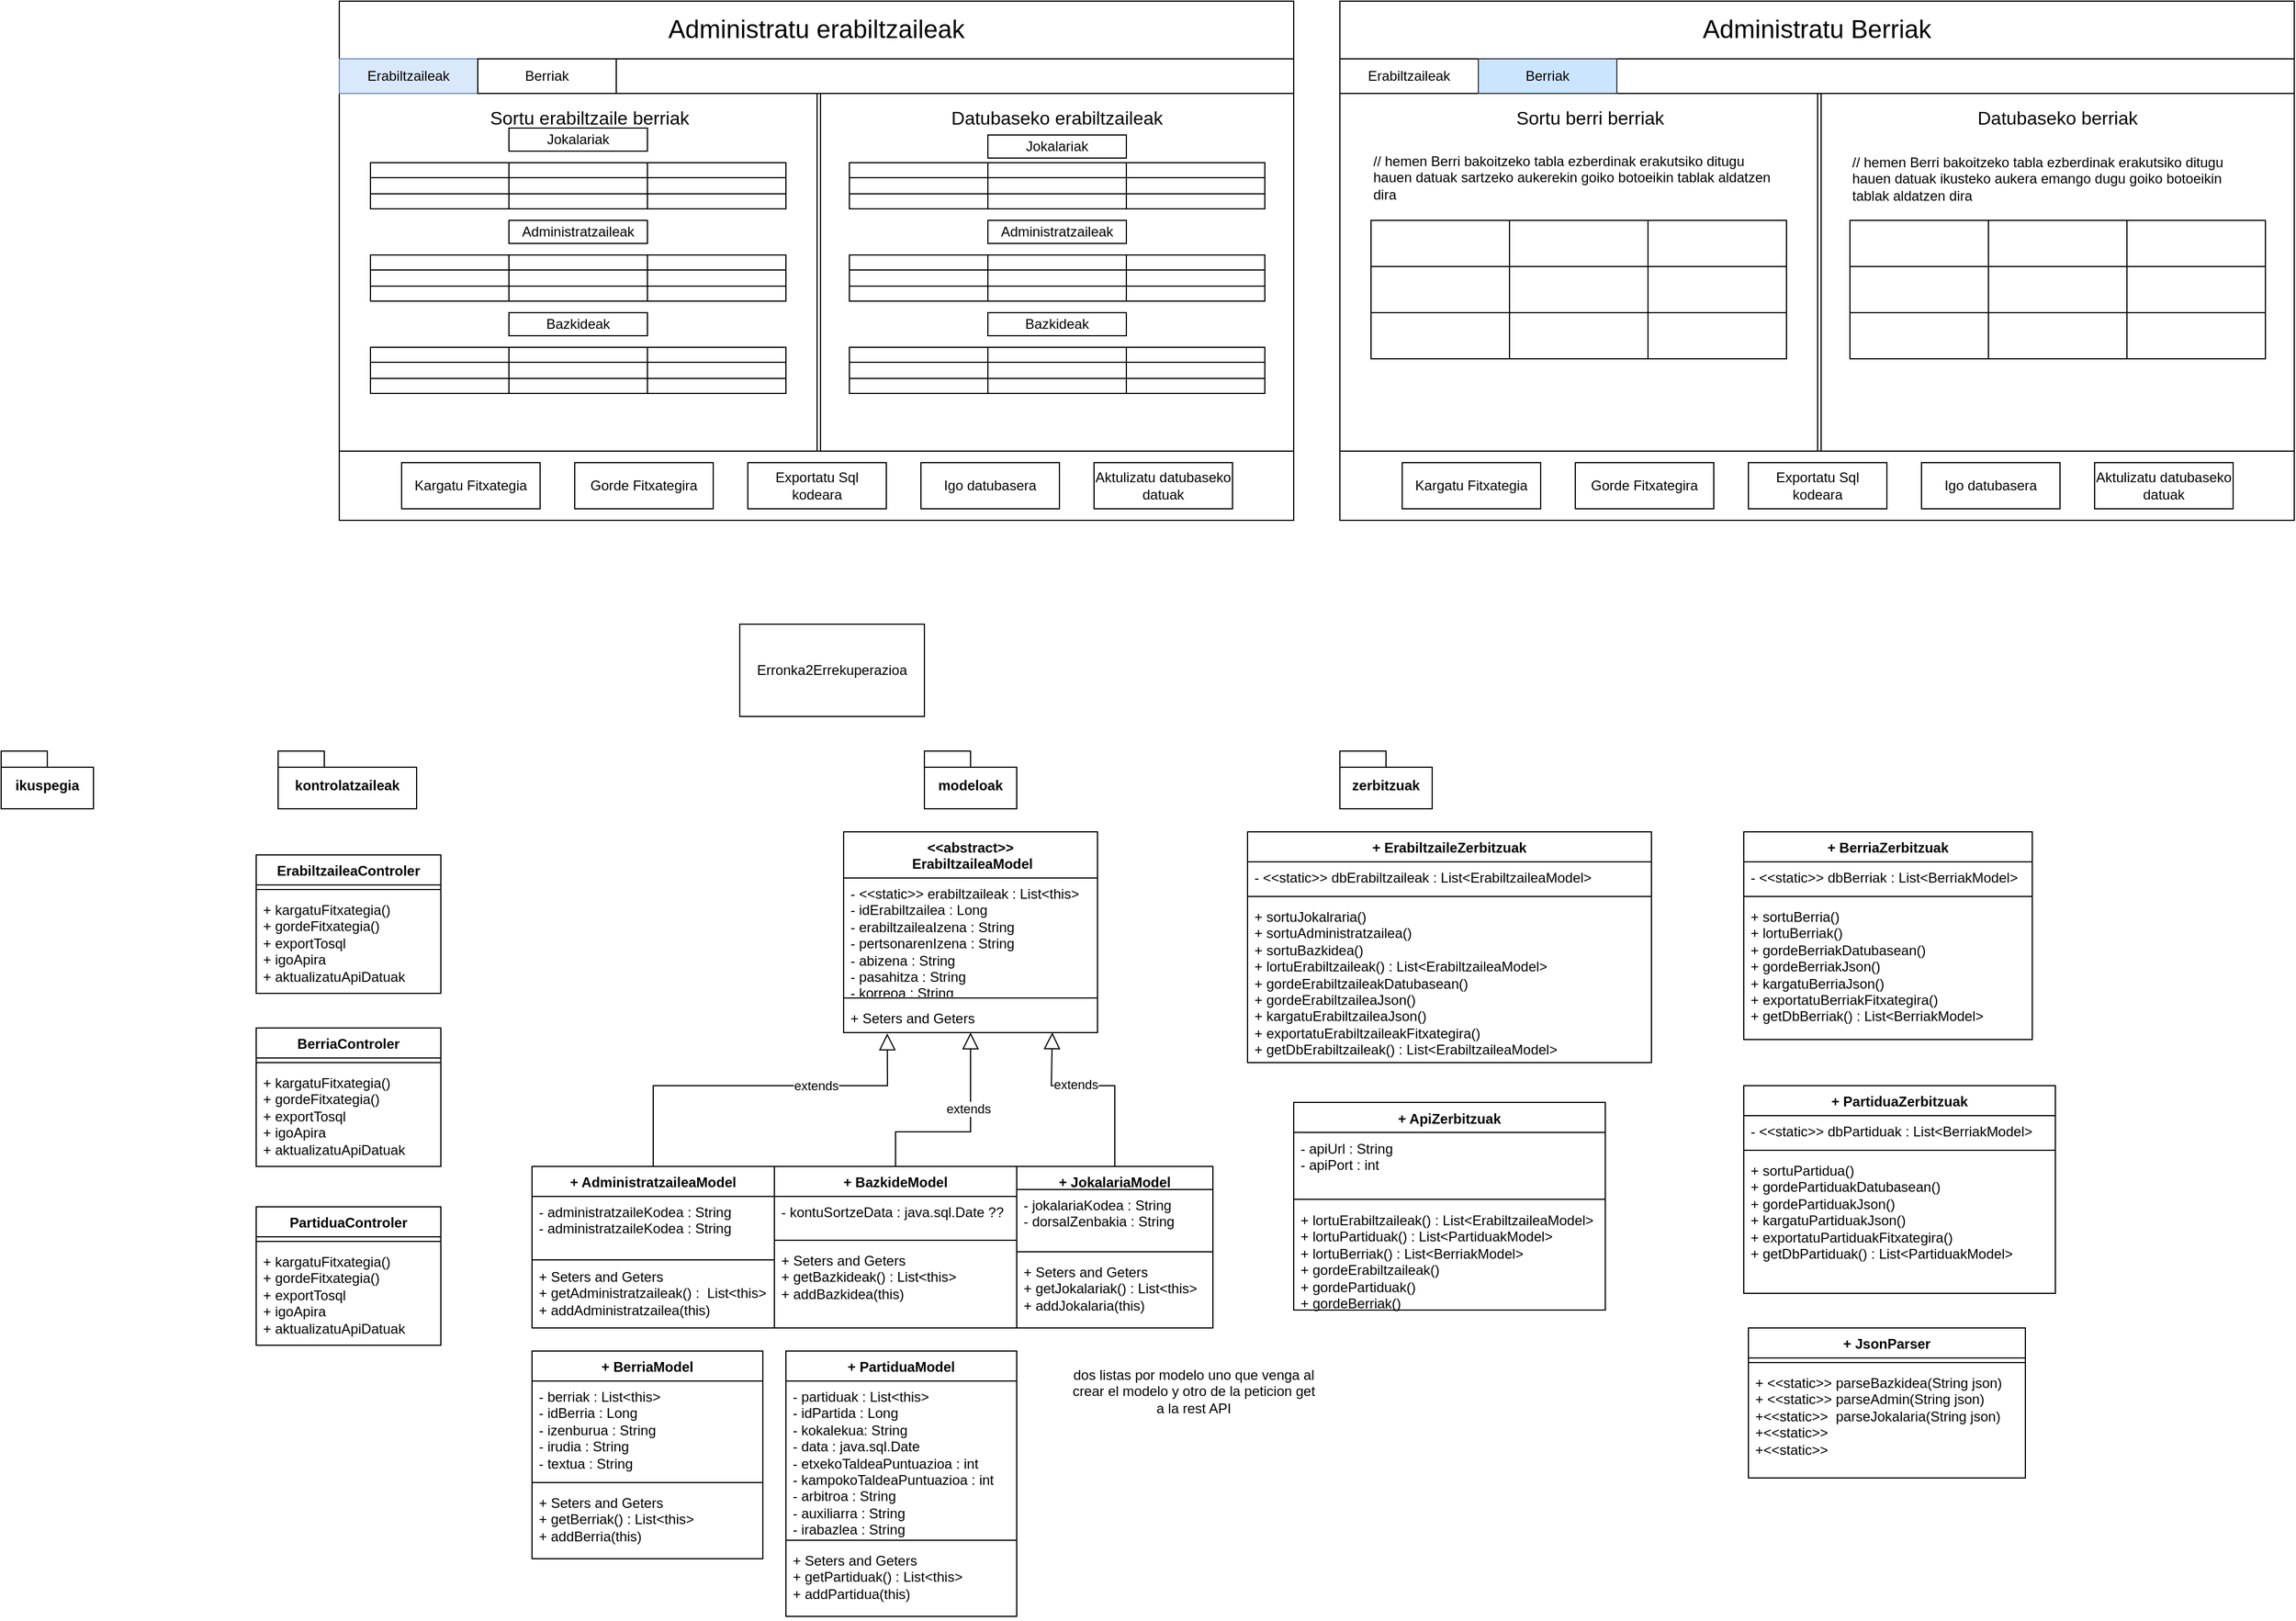 <mxfile version="24.2.1" type="github">
  <diagram name="Página-1" id="b0td1KGCIOVVUUMVwXor">
    <mxGraphModel dx="2261" dy="1915" grid="1" gridSize="10" guides="1" tooltips="1" connect="1" arrows="1" fold="1" page="1" pageScale="1" pageWidth="827" pageHeight="1169" background="#FFFFFF" math="0" shadow="0">
      <root>
        <mxCell id="0" />
        <mxCell id="1" parent="0" />
        <mxCell id="ao7O_Tj5wUaxiQU58cre-1" value="Erronka2Errekuperazioa" style="rounded=0;whiteSpace=wrap;html=1;" parent="1" vertex="1">
          <mxGeometry x="360" y="80" width="160" height="80" as="geometry" />
        </mxCell>
        <mxCell id="ao7O_Tj5wUaxiQU58cre-2" value="ikuspegia" style="shape=folder;fontStyle=1;spacingTop=10;tabWidth=40;tabHeight=14;tabPosition=left;html=1;whiteSpace=wrap;" parent="1" vertex="1">
          <mxGeometry x="-280" y="190" width="80" height="50" as="geometry" />
        </mxCell>
        <mxCell id="ao7O_Tj5wUaxiQU58cre-3" value="kontrolatzaileak" style="shape=folder;fontStyle=1;spacingTop=10;tabWidth=40;tabHeight=14;tabPosition=left;html=1;whiteSpace=wrap;" parent="1" vertex="1">
          <mxGeometry x="-40" y="190" width="120" height="50" as="geometry" />
        </mxCell>
        <mxCell id="ao7O_Tj5wUaxiQU58cre-4" value="modeloak" style="shape=folder;fontStyle=1;spacingTop=10;tabWidth=40;tabHeight=14;tabPosition=left;html=1;whiteSpace=wrap;" parent="1" vertex="1">
          <mxGeometry x="520" y="190" width="80" height="50" as="geometry" />
        </mxCell>
        <mxCell id="ao7O_Tj5wUaxiQU58cre-5" value="zerbitzuak" style="shape=folder;fontStyle=1;spacingTop=10;tabWidth=40;tabHeight=14;tabPosition=left;html=1;whiteSpace=wrap;" parent="1" vertex="1">
          <mxGeometry x="880" y="190" width="80" height="50" as="geometry" />
        </mxCell>
        <mxCell id="ao7O_Tj5wUaxiQU58cre-6" value="&lt;div&gt;&amp;lt;&amp;lt;abstract&amp;gt;&amp;gt;&lt;/div&gt;&amp;nbsp;ErabiltzaileaModel" style="swimlane;fontStyle=1;align=center;verticalAlign=top;childLayout=stackLayout;horizontal=1;startSize=40;horizontalStack=0;resizeParent=1;resizeParentMax=0;resizeLast=0;collapsible=1;marginBottom=0;whiteSpace=wrap;html=1;" parent="1" vertex="1">
          <mxGeometry x="450" y="260" width="220" height="174" as="geometry" />
        </mxCell>
        <mxCell id="ao7O_Tj5wUaxiQU58cre-7" value="&lt;div&gt;- &amp;lt;&amp;lt;static&amp;gt;&amp;gt; erabiltzaileak : List&amp;lt;this&amp;gt;&lt;/div&gt;- idErabiltzailea : Long&lt;div&gt;- erabiltzaileaIzena : String&lt;/div&gt;&lt;div&gt;- pertsonarenIzena : String&lt;/div&gt;&lt;div&gt;- abizena : String&lt;/div&gt;&lt;div&gt;- pasahitza : String&lt;/div&gt;&lt;div&gt;- korreoa : String&lt;/div&gt;" style="text;strokeColor=none;fillColor=none;align=left;verticalAlign=top;spacingLeft=4;spacingRight=4;overflow=hidden;rotatable=0;points=[[0,0.5],[1,0.5]];portConstraint=eastwest;whiteSpace=wrap;html=1;" parent="ao7O_Tj5wUaxiQU58cre-6" vertex="1">
          <mxGeometry y="40" width="220" height="100" as="geometry" />
        </mxCell>
        <mxCell id="ao7O_Tj5wUaxiQU58cre-8" value="" style="line;strokeWidth=1;fillColor=none;align=left;verticalAlign=middle;spacingTop=-1;spacingLeft=3;spacingRight=3;rotatable=0;labelPosition=right;points=[];portConstraint=eastwest;strokeColor=inherit;" parent="ao7O_Tj5wUaxiQU58cre-6" vertex="1">
          <mxGeometry y="140" width="220" height="8" as="geometry" />
        </mxCell>
        <mxCell id="ao7O_Tj5wUaxiQU58cre-9" value="+ Seters and Geters" style="text;strokeColor=none;fillColor=none;align=left;verticalAlign=top;spacingLeft=4;spacingRight=4;overflow=hidden;rotatable=0;points=[[0,0.5],[1,0.5]];portConstraint=eastwest;whiteSpace=wrap;html=1;" parent="ao7O_Tj5wUaxiQU58cre-6" vertex="1">
          <mxGeometry y="148" width="220" height="26" as="geometry" />
        </mxCell>
        <mxCell id="ao7O_Tj5wUaxiQU58cre-10" value="+ JokalariaModel" style="swimlane;fontStyle=1;align=center;verticalAlign=top;childLayout=stackLayout;horizontal=1;startSize=20;horizontalStack=0;resizeParent=1;resizeParentMax=0;resizeLast=0;collapsible=1;marginBottom=0;whiteSpace=wrap;html=1;" parent="1" vertex="1">
          <mxGeometry x="600" y="550" width="170" height="140" as="geometry" />
        </mxCell>
        <mxCell id="LetN_RV759guSiDP1PKQ-1" value="&lt;div&gt;&lt;span style=&quot;background-color: initial;&quot;&gt;- jokalariaKodea : String&lt;/span&gt;&lt;br&gt;&lt;/div&gt;&lt;div&gt;- dorsalZenbakia : String&lt;/div&gt;" style="text;strokeColor=none;fillColor=none;align=left;verticalAlign=top;spacingLeft=4;spacingRight=4;overflow=hidden;rotatable=0;points=[[0,0.5],[1,0.5]];portConstraint=eastwest;whiteSpace=wrap;html=1;" parent="ao7O_Tj5wUaxiQU58cre-10" vertex="1">
          <mxGeometry y="20" width="170" height="50" as="geometry" />
        </mxCell>
        <mxCell id="ao7O_Tj5wUaxiQU58cre-12" value="" style="line;strokeWidth=1;fillColor=none;align=left;verticalAlign=middle;spacingTop=-1;spacingLeft=3;spacingRight=3;rotatable=0;labelPosition=right;points=[];portConstraint=eastwest;strokeColor=inherit;" parent="ao7O_Tj5wUaxiQU58cre-10" vertex="1">
          <mxGeometry y="70" width="170" height="8" as="geometry" />
        </mxCell>
        <mxCell id="ao7O_Tj5wUaxiQU58cre-13" value="+ Seters and Geters&lt;div&gt;+ getJokalariak() : List&amp;lt;this&amp;gt;&lt;/div&gt;&lt;div&gt;+ addJokalaria(this)&lt;/div&gt;" style="text;strokeColor=none;fillColor=none;align=left;verticalAlign=top;spacingLeft=4;spacingRight=4;overflow=hidden;rotatable=0;points=[[0,0.5],[1,0.5]];portConstraint=eastwest;whiteSpace=wrap;html=1;" parent="ao7O_Tj5wUaxiQU58cre-10" vertex="1">
          <mxGeometry y="78" width="170" height="62" as="geometry" />
        </mxCell>
        <mxCell id="LetN_RV759guSiDP1PKQ-2" value="+ BazkideModel" style="swimlane;fontStyle=1;align=center;verticalAlign=top;childLayout=stackLayout;horizontal=1;startSize=26;horizontalStack=0;resizeParent=1;resizeParentMax=0;resizeLast=0;collapsible=1;marginBottom=0;whiteSpace=wrap;html=1;" parent="1" vertex="1">
          <mxGeometry x="390" y="550" width="210" height="140" as="geometry" />
        </mxCell>
        <mxCell id="LetN_RV759guSiDP1PKQ-3" value="&lt;div&gt;&lt;span style=&quot;background-color: initial;&quot;&gt;-&amp;nbsp;kontuSortzeData : java.sql.Date ??&lt;/span&gt;&lt;br&gt;&lt;/div&gt;" style="text;strokeColor=none;fillColor=none;align=left;verticalAlign=top;spacingLeft=4;spacingRight=4;overflow=hidden;rotatable=0;points=[[0,0.5],[1,0.5]];portConstraint=eastwest;whiteSpace=wrap;html=1;" parent="LetN_RV759guSiDP1PKQ-2" vertex="1">
          <mxGeometry y="26" width="210" height="34" as="geometry" />
        </mxCell>
        <mxCell id="LetN_RV759guSiDP1PKQ-4" value="" style="line;strokeWidth=1;fillColor=none;align=left;verticalAlign=middle;spacingTop=-1;spacingLeft=3;spacingRight=3;rotatable=0;labelPosition=right;points=[];portConstraint=eastwest;strokeColor=inherit;" parent="LetN_RV759guSiDP1PKQ-2" vertex="1">
          <mxGeometry y="60" width="210" height="8" as="geometry" />
        </mxCell>
        <mxCell id="LetN_RV759guSiDP1PKQ-5" value="+ Seters and Geters&lt;div&gt;+ getBazkideak() : List&amp;lt;this&amp;gt;&lt;/div&gt;&lt;div&gt;+ addBazkidea(this)&lt;/div&gt;" style="text;strokeColor=none;fillColor=none;align=left;verticalAlign=top;spacingLeft=4;spacingRight=4;overflow=hidden;rotatable=0;points=[[0,0.5],[1,0.5]];portConstraint=eastwest;whiteSpace=wrap;html=1;" parent="LetN_RV759guSiDP1PKQ-2" vertex="1">
          <mxGeometry y="68" width="210" height="72" as="geometry" />
        </mxCell>
        <mxCell id="LetN_RV759guSiDP1PKQ-7" value="+ AdministratzaileaModel" style="swimlane;fontStyle=1;align=center;verticalAlign=top;childLayout=stackLayout;horizontal=1;startSize=26;horizontalStack=0;resizeParent=1;resizeParentMax=0;resizeLast=0;collapsible=1;marginBottom=0;whiteSpace=wrap;html=1;" parent="1" vertex="1">
          <mxGeometry x="180" y="550" width="210" height="140" as="geometry" />
        </mxCell>
        <mxCell id="LetN_RV759guSiDP1PKQ-11" value="&lt;div&gt;&lt;span style=&quot;background-color: initial;&quot;&gt;-&amp;nbsp;administratzaileKodea : String&lt;/span&gt;&lt;br&gt;&lt;/div&gt;&lt;div&gt;-&amp;nbsp;administratzaileKodea : String&lt;br&gt;&lt;/div&gt;" style="text;strokeColor=none;fillColor=none;align=left;verticalAlign=top;spacingLeft=4;spacingRight=4;overflow=hidden;rotatable=0;points=[[0,0.5],[1,0.5]];portConstraint=eastwest;whiteSpace=wrap;html=1;" parent="LetN_RV759guSiDP1PKQ-7" vertex="1">
          <mxGeometry y="26" width="210" height="54" as="geometry" />
        </mxCell>
        <mxCell id="LetN_RV759guSiDP1PKQ-9" value="" style="line;strokeWidth=1;fillColor=none;align=left;verticalAlign=middle;spacingTop=-1;spacingLeft=3;spacingRight=3;rotatable=0;labelPosition=right;points=[];portConstraint=eastwest;strokeColor=inherit;" parent="LetN_RV759guSiDP1PKQ-7" vertex="1">
          <mxGeometry y="80" width="210" height="2" as="geometry" />
        </mxCell>
        <mxCell id="LetN_RV759guSiDP1PKQ-10" value="+ Seters and Geters&lt;div&gt;+ getAdministratzaileak() :&amp;nbsp; List&amp;lt;this&amp;gt;&lt;/div&gt;&lt;div&gt;+ addAdministratzailea(this)&lt;/div&gt;" style="text;strokeColor=none;fillColor=none;align=left;verticalAlign=top;spacingLeft=4;spacingRight=4;overflow=hidden;rotatable=0;points=[[0,0.5],[1,0.5]];portConstraint=eastwest;whiteSpace=wrap;html=1;" parent="LetN_RV759guSiDP1PKQ-7" vertex="1">
          <mxGeometry y="82" width="210" height="58" as="geometry" />
        </mxCell>
        <mxCell id="LetN_RV759guSiDP1PKQ-14" value="" style="endArrow=block;endFill=0;endSize=12;html=1;rounded=0;exitX=0.5;exitY=0;exitDx=0;exitDy=0;entryX=0.822;entryY=0.995;entryDx=0;entryDy=0;entryPerimeter=0;" parent="1" source="ao7O_Tj5wUaxiQU58cre-10" target="ao7O_Tj5wUaxiQU58cre-9" edge="1">
          <mxGeometry width="160" relative="1" as="geometry">
            <mxPoint x="460" y="470" as="sourcePoint" />
            <mxPoint x="620" y="470" as="targetPoint" />
            <Array as="points">
              <mxPoint x="685" y="480" />
              <mxPoint x="630" y="480" />
            </Array>
          </mxGeometry>
        </mxCell>
        <mxCell id="46B2_eWp2keLHhOhj212-5" value="extends" style="edgeLabel;html=1;align=center;verticalAlign=middle;resizable=0;points=[];" parent="LetN_RV759guSiDP1PKQ-14" vertex="1" connectable="0">
          <mxGeometry x="0.223" y="-1" relative="1" as="geometry">
            <mxPoint as="offset" />
          </mxGeometry>
        </mxCell>
        <mxCell id="LetN_RV759guSiDP1PKQ-15" value="" style="endArrow=block;endFill=0;endSize=12;html=1;rounded=0;exitX=0.5;exitY=0;exitDx=0;exitDy=0;" parent="1" source="LetN_RV759guSiDP1PKQ-2" target="ao7O_Tj5wUaxiQU58cre-9" edge="1">
          <mxGeometry width="160" relative="1" as="geometry">
            <mxPoint x="520" y="550" as="sourcePoint" />
            <mxPoint x="452" y="434" as="targetPoint" />
            <Array as="points">
              <mxPoint x="495" y="520" />
              <mxPoint x="560" y="520" />
            </Array>
          </mxGeometry>
        </mxCell>
        <mxCell id="46B2_eWp2keLHhOhj212-6" value="extends" style="edgeLabel;html=1;align=center;verticalAlign=middle;resizable=0;points=[];" parent="LetN_RV759guSiDP1PKQ-15" vertex="1" connectable="0">
          <mxGeometry x="0.277" y="2" relative="1" as="geometry">
            <mxPoint as="offset" />
          </mxGeometry>
        </mxCell>
        <mxCell id="LetN_RV759guSiDP1PKQ-16" value="" style="endArrow=block;endFill=0;endSize=12;html=1;rounded=0;exitX=0.5;exitY=0;exitDx=0;exitDy=0;entryX=0.172;entryY=1.031;entryDx=0;entryDy=0;entryPerimeter=0;" parent="1" source="LetN_RV759guSiDP1PKQ-7" target="ao7O_Tj5wUaxiQU58cre-9" edge="1">
          <mxGeometry width="160" relative="1" as="geometry">
            <mxPoint x="320" y="550" as="sourcePoint" />
            <mxPoint x="365" y="434" as="targetPoint" />
            <Array as="points">
              <mxPoint x="285" y="480" />
              <mxPoint x="488" y="480" />
            </Array>
          </mxGeometry>
        </mxCell>
        <mxCell id="46B2_eWp2keLHhOhj212-7" value="extends" style="edgeLabel;html=1;align=center;verticalAlign=middle;resizable=0;points=[];" parent="LetN_RV759guSiDP1PKQ-16" vertex="1" connectable="0">
          <mxGeometry x="0.323" relative="1" as="geometry">
            <mxPoint as="offset" />
          </mxGeometry>
        </mxCell>
        <mxCell id="LetN_RV759guSiDP1PKQ-21" value="+ BerriaModel" style="swimlane;fontStyle=1;align=center;verticalAlign=top;childLayout=stackLayout;horizontal=1;startSize=26;horizontalStack=0;resizeParent=1;resizeParentMax=0;resizeLast=0;collapsible=1;marginBottom=0;whiteSpace=wrap;html=1;" parent="1" vertex="1">
          <mxGeometry x="180" y="710" width="200" height="180" as="geometry" />
        </mxCell>
        <mxCell id="LetN_RV759guSiDP1PKQ-22" value="&lt;div&gt;- berriak : List&amp;lt;this&amp;gt;&lt;/div&gt;- idBerria : Long&lt;div&gt;- izenburua : String&lt;/div&gt;&lt;div&gt;- irudia : String&lt;/div&gt;&lt;div&gt;- textua : String&lt;/div&gt;" style="text;strokeColor=none;fillColor=none;align=left;verticalAlign=top;spacingLeft=4;spacingRight=4;overflow=hidden;rotatable=0;points=[[0,0.5],[1,0.5]];portConstraint=eastwest;whiteSpace=wrap;html=1;" parent="LetN_RV759guSiDP1PKQ-21" vertex="1">
          <mxGeometry y="26" width="200" height="84" as="geometry" />
        </mxCell>
        <mxCell id="LetN_RV759guSiDP1PKQ-23" value="" style="line;strokeWidth=1;fillColor=none;align=left;verticalAlign=middle;spacingTop=-1;spacingLeft=3;spacingRight=3;rotatable=0;labelPosition=right;points=[];portConstraint=eastwest;strokeColor=inherit;" parent="LetN_RV759guSiDP1PKQ-21" vertex="1">
          <mxGeometry y="110" width="200" height="8" as="geometry" />
        </mxCell>
        <mxCell id="LetN_RV759guSiDP1PKQ-24" value="+ Seters and Geters&lt;div&gt;+ getBerriak() : List&amp;lt;this&amp;gt;&lt;/div&gt;&lt;div&gt;+ addBerria(this)&amp;nbsp;&lt;/div&gt;" style="text;strokeColor=none;fillColor=none;align=left;verticalAlign=top;spacingLeft=4;spacingRight=4;overflow=hidden;rotatable=0;points=[[0,0.5],[1,0.5]];portConstraint=eastwest;whiteSpace=wrap;html=1;" parent="LetN_RV759guSiDP1PKQ-21" vertex="1">
          <mxGeometry y="118" width="200" height="62" as="geometry" />
        </mxCell>
        <mxCell id="LetN_RV759guSiDP1PKQ-25" value="+ PartiduaModel" style="swimlane;fontStyle=1;align=center;verticalAlign=top;childLayout=stackLayout;horizontal=1;startSize=26;horizontalStack=0;resizeParent=1;resizeParentMax=0;resizeLast=0;collapsible=1;marginBottom=0;whiteSpace=wrap;html=1;" parent="1" vertex="1">
          <mxGeometry x="400" y="710" width="200" height="230" as="geometry" />
        </mxCell>
        <mxCell id="LetN_RV759guSiDP1PKQ-26" value="&lt;div&gt;- partiduak : List&amp;lt;this&amp;gt;&lt;/div&gt;- idPartida : Long&lt;div&gt;- kokalekua: String&lt;/div&gt;&lt;div&gt;&lt;span style=&quot;background-color: initial;&quot;&gt;- data : java.sql.Date&lt;/span&gt;&lt;/div&gt;&lt;div&gt;&lt;span style=&quot;background-color: initial;&quot;&gt;-&amp;nbsp;&lt;/span&gt;&lt;span style=&quot;background-color: initial;&quot;&gt;etxekoTaldeaPuntuazioa : int&lt;/span&gt;&lt;br&gt;&lt;/div&gt;&lt;div&gt;&lt;span style=&quot;background-color: initial;&quot;&gt;-&amp;nbsp;&lt;/span&gt;&lt;span style=&quot;background-color: initial;&quot;&gt;kampokoTaldeaPuntuazioa : int&lt;/span&gt;&lt;/div&gt;&lt;div&gt;&lt;span style=&quot;background-color: initial;&quot;&gt;- arbitroa : String&lt;/span&gt;&lt;/div&gt;&lt;div&gt;&lt;span style=&quot;background-color: initial;&quot;&gt;- auxiliarra : String&lt;/span&gt;&lt;/div&gt;&lt;div&gt;&lt;span style=&quot;background-color: initial;&quot;&gt;- irabazlea : String&lt;/span&gt;&lt;/div&gt;&lt;div&gt;&lt;span style=&quot;background-color: initial;&quot;&gt;- aktaFintxategiaLink : String&lt;/span&gt;&lt;/div&gt;" style="text;strokeColor=none;fillColor=none;align=left;verticalAlign=top;spacingLeft=4;spacingRight=4;overflow=hidden;rotatable=0;points=[[0,0.5],[1,0.5]];portConstraint=eastwest;whiteSpace=wrap;html=1;" parent="LetN_RV759guSiDP1PKQ-25" vertex="1">
          <mxGeometry y="26" width="200" height="134" as="geometry" />
        </mxCell>
        <mxCell id="LetN_RV759guSiDP1PKQ-27" value="" style="line;strokeWidth=1;fillColor=none;align=left;verticalAlign=middle;spacingTop=-1;spacingLeft=3;spacingRight=3;rotatable=0;labelPosition=right;points=[];portConstraint=eastwest;strokeColor=inherit;" parent="LetN_RV759guSiDP1PKQ-25" vertex="1">
          <mxGeometry y="160" width="200" height="8" as="geometry" />
        </mxCell>
        <mxCell id="LetN_RV759guSiDP1PKQ-28" value="+ Seters and Geters&lt;div&gt;+ getPartiduak() : List&amp;lt;this&amp;gt;&lt;/div&gt;&lt;div&gt;+ addPartidua(this)&amp;nbsp;&lt;/div&gt;" style="text;strokeColor=none;fillColor=none;align=left;verticalAlign=top;spacingLeft=4;spacingRight=4;overflow=hidden;rotatable=0;points=[[0,0.5],[1,0.5]];portConstraint=eastwest;whiteSpace=wrap;html=1;" parent="LetN_RV759guSiDP1PKQ-25" vertex="1">
          <mxGeometry y="168" width="200" height="62" as="geometry" />
        </mxCell>
        <mxCell id="LetN_RV759guSiDP1PKQ-30" style="edgeStyle=orthogonalEdgeStyle;rounded=0;orthogonalLoop=1;jettySize=auto;html=1;entryX=1;entryY=1.1;entryDx=0;entryDy=0;entryPerimeter=0;" parent="1" edge="1">
          <mxGeometry relative="1" as="geometry">
            <mxPoint x="750" y="310" as="sourcePoint" />
            <mxPoint x="750" y="310" as="targetPoint" />
          </mxGeometry>
        </mxCell>
        <mxCell id="LetN_RV759guSiDP1PKQ-31" value="+ ErabiltzaileZerbitzuak" style="swimlane;fontStyle=1;align=center;verticalAlign=top;childLayout=stackLayout;horizontal=1;startSize=26;horizontalStack=0;resizeParent=1;resizeParentMax=0;resizeLast=0;collapsible=1;marginBottom=0;whiteSpace=wrap;html=1;" parent="1" vertex="1">
          <mxGeometry x="800" y="260" width="350" height="200" as="geometry" />
        </mxCell>
        <mxCell id="LetN_RV759guSiDP1PKQ-32" value="- &amp;lt;&amp;lt;static&amp;gt;&amp;gt;&amp;nbsp;dbErabiltzaileak : List&amp;lt;ErabiltzaileaModel&amp;gt;" style="text;strokeColor=none;fillColor=none;align=left;verticalAlign=top;spacingLeft=4;spacingRight=4;overflow=hidden;rotatable=0;points=[[0,0.5],[1,0.5]];portConstraint=eastwest;whiteSpace=wrap;html=1;" parent="LetN_RV759guSiDP1PKQ-31" vertex="1">
          <mxGeometry y="26" width="350" height="26" as="geometry" />
        </mxCell>
        <mxCell id="LetN_RV759guSiDP1PKQ-33" value="" style="line;strokeWidth=1;fillColor=none;align=left;verticalAlign=middle;spacingTop=-1;spacingLeft=3;spacingRight=3;rotatable=0;labelPosition=right;points=[];portConstraint=eastwest;strokeColor=inherit;" parent="LetN_RV759guSiDP1PKQ-31" vertex="1">
          <mxGeometry y="52" width="350" height="8" as="geometry" />
        </mxCell>
        <mxCell id="LetN_RV759guSiDP1PKQ-34" value="+ sortuJokalraria()&lt;div&gt;+ sortuAdministratzailea()&lt;/div&gt;&lt;div&gt;+ sortuBazkidea()&lt;/div&gt;&lt;div&gt;+ lortuErabiltzaileak() : List&amp;lt;ErabiltzaileaModel&amp;gt;&lt;/div&gt;&lt;div&gt;+ gordeErabiltzaileakDatubasean()&lt;/div&gt;&lt;div&gt;+ gordeErabiltzaileaJson()&lt;/div&gt;&lt;div&gt;+ kargatuErabiltzaileaJson()&lt;/div&gt;&lt;div&gt;+ exportatuErabiltzaileakFitxategira()&lt;/div&gt;&lt;div&gt;+ getDbErabiltzaileak() :&amp;nbsp;&lt;span style=&quot;background-color: initial;&quot;&gt;List&amp;lt;ErabiltzaileaModel&amp;gt;&lt;/span&gt;&lt;/div&gt;" style="text;strokeColor=none;fillColor=none;align=left;verticalAlign=top;spacingLeft=4;spacingRight=4;overflow=hidden;rotatable=0;points=[[0,0.5],[1,0.5]];portConstraint=eastwest;whiteSpace=wrap;html=1;" parent="LetN_RV759guSiDP1PKQ-31" vertex="1">
          <mxGeometry y="60" width="350" height="140" as="geometry" />
        </mxCell>
        <mxCell id="LetN_RV759guSiDP1PKQ-36" value="dos listas por modelo uno que venga al crear el modelo y otro de la peticion get a la rest API" style="text;html=1;align=center;verticalAlign=middle;whiteSpace=wrap;rounded=0;" parent="1" vertex="1">
          <mxGeometry x="647" y="700" width="213" height="90" as="geometry" />
        </mxCell>
        <mxCell id="46B2_eWp2keLHhOhj212-1" value="+ ApiZerbitzuak" style="swimlane;fontStyle=1;align=center;verticalAlign=top;childLayout=stackLayout;horizontal=1;startSize=26;horizontalStack=0;resizeParent=1;resizeParentMax=0;resizeLast=0;collapsible=1;marginBottom=0;whiteSpace=wrap;html=1;" parent="1" vertex="1">
          <mxGeometry x="840" y="494.5" width="270" height="180" as="geometry" />
        </mxCell>
        <mxCell id="46B2_eWp2keLHhOhj212-2" value="- apiUrl : String&lt;div&gt;- apiPort : int&lt;/div&gt;&lt;div&gt;&lt;br&gt;&lt;/div&gt;" style="text;strokeColor=none;fillColor=none;align=left;verticalAlign=top;spacingLeft=4;spacingRight=4;overflow=hidden;rotatable=0;points=[[0,0.5],[1,0.5]];portConstraint=eastwest;whiteSpace=wrap;html=1;" parent="46B2_eWp2keLHhOhj212-1" vertex="1">
          <mxGeometry y="26" width="270" height="54" as="geometry" />
        </mxCell>
        <mxCell id="46B2_eWp2keLHhOhj212-3" value="" style="line;strokeWidth=1;fillColor=none;align=left;verticalAlign=middle;spacingTop=-1;spacingLeft=3;spacingRight=3;rotatable=0;labelPosition=right;points=[];portConstraint=eastwest;strokeColor=inherit;" parent="46B2_eWp2keLHhOhj212-1" vertex="1">
          <mxGeometry y="80" width="270" height="8" as="geometry" />
        </mxCell>
        <mxCell id="46B2_eWp2keLHhOhj212-4" value="+ lortuErabiltzaileak() : List&amp;lt;ErabiltzaileaModel&amp;gt;&lt;div&gt;+ lortuPartiduak() : List&amp;lt;PartiduakModel&amp;gt;&lt;/div&gt;&lt;div&gt;+ lortuBerriak() : List&amp;lt;BerriakModel&amp;gt;&lt;/div&gt;&lt;div&gt;+ gordeErabiltzaileak()&lt;/div&gt;&lt;div&gt;+ gordePartiduak()&lt;/div&gt;&lt;div&gt;+ gordeBerriak()&lt;/div&gt;" style="text;strokeColor=none;fillColor=none;align=left;verticalAlign=top;spacingLeft=4;spacingRight=4;overflow=hidden;rotatable=0;points=[[0,0.5],[1,0.5]];portConstraint=eastwest;whiteSpace=wrap;html=1;" parent="46B2_eWp2keLHhOhj212-1" vertex="1">
          <mxGeometry y="88" width="270" height="92" as="geometry" />
        </mxCell>
        <mxCell id="S7-Wh2ERagbkm9E_UeQp-1" value="+ BerriaZerbitzuak" style="swimlane;fontStyle=1;align=center;verticalAlign=top;childLayout=stackLayout;horizontal=1;startSize=26;horizontalStack=0;resizeParent=1;resizeParentMax=0;resizeLast=0;collapsible=1;marginBottom=0;whiteSpace=wrap;html=1;" parent="1" vertex="1">
          <mxGeometry x="1230" y="260" width="250" height="180" as="geometry" />
        </mxCell>
        <mxCell id="S7-Wh2ERagbkm9E_UeQp-2" value="- &amp;lt;&amp;lt;static&amp;gt;&amp;gt; dbBerriak : List&amp;lt;BerriakModel&amp;gt;" style="text;strokeColor=none;fillColor=none;align=left;verticalAlign=top;spacingLeft=4;spacingRight=4;overflow=hidden;rotatable=0;points=[[0,0.5],[1,0.5]];portConstraint=eastwest;whiteSpace=wrap;html=1;" parent="S7-Wh2ERagbkm9E_UeQp-1" vertex="1">
          <mxGeometry y="26" width="250" height="26" as="geometry" />
        </mxCell>
        <mxCell id="S7-Wh2ERagbkm9E_UeQp-3" value="" style="line;strokeWidth=1;fillColor=none;align=left;verticalAlign=middle;spacingTop=-1;spacingLeft=3;spacingRight=3;rotatable=0;labelPosition=right;points=[];portConstraint=eastwest;strokeColor=inherit;" parent="S7-Wh2ERagbkm9E_UeQp-1" vertex="1">
          <mxGeometry y="52" width="250" height="8" as="geometry" />
        </mxCell>
        <mxCell id="S7-Wh2ERagbkm9E_UeQp-4" value="+ sortuBerria()&lt;div&gt;+ lortuBerriak()&lt;/div&gt;&lt;div&gt;+ gordeBerriakDatubasean()&lt;/div&gt;&lt;div&gt;+ gordeBerriakJson()&lt;/div&gt;&lt;div&gt;+ kargatuBerriaJson()&lt;/div&gt;&lt;div&gt;+ exportatuBerriakFitxategira()&lt;/div&gt;&lt;div&gt;+ getDbBerriak() :&amp;nbsp;&lt;span style=&quot;background-color: initial;&quot;&gt;List&amp;lt;BerriakModel&amp;gt;&lt;/span&gt;&lt;/div&gt;" style="text;strokeColor=none;fillColor=none;align=left;verticalAlign=top;spacingLeft=4;spacingRight=4;overflow=hidden;rotatable=0;points=[[0,0.5],[1,0.5]];portConstraint=eastwest;whiteSpace=wrap;html=1;" parent="S7-Wh2ERagbkm9E_UeQp-1" vertex="1">
          <mxGeometry y="60" width="250" height="120" as="geometry" />
        </mxCell>
        <mxCell id="cyw-tYrNpewF3PEwWVLx-1" value="+ PartiduaZerbitzuak" style="swimlane;fontStyle=1;align=center;verticalAlign=top;childLayout=stackLayout;horizontal=1;startSize=26;horizontalStack=0;resizeParent=1;resizeParentMax=0;resizeLast=0;collapsible=1;marginBottom=0;whiteSpace=wrap;html=1;" parent="1" vertex="1">
          <mxGeometry x="1230" y="480" width="270" height="180" as="geometry" />
        </mxCell>
        <mxCell id="cyw-tYrNpewF3PEwWVLx-2" value="- &amp;lt;&amp;lt;static&amp;gt;&amp;gt; dbPartiduak : List&amp;lt;BerriakModel&amp;gt;" style="text;strokeColor=none;fillColor=none;align=left;verticalAlign=top;spacingLeft=4;spacingRight=4;overflow=hidden;rotatable=0;points=[[0,0.5],[1,0.5]];portConstraint=eastwest;whiteSpace=wrap;html=1;" parent="cyw-tYrNpewF3PEwWVLx-1" vertex="1">
          <mxGeometry y="26" width="270" height="26" as="geometry" />
        </mxCell>
        <mxCell id="cyw-tYrNpewF3PEwWVLx-3" value="" style="line;strokeWidth=1;fillColor=none;align=left;verticalAlign=middle;spacingTop=-1;spacingLeft=3;spacingRight=3;rotatable=0;labelPosition=right;points=[];portConstraint=eastwest;strokeColor=inherit;" parent="cyw-tYrNpewF3PEwWVLx-1" vertex="1">
          <mxGeometry y="52" width="270" height="8" as="geometry" />
        </mxCell>
        <mxCell id="cyw-tYrNpewF3PEwWVLx-4" value="+ sortuPartidua()&lt;div&gt;&lt;span style=&quot;background-color: initial;&quot;&gt;+ gordePartiduakDatubasean()&lt;/span&gt;&lt;br&gt;&lt;/div&gt;&lt;div&gt;+ gordePartiduakJson()&lt;/div&gt;&lt;div&gt;+ kargatuPartiduakJson()&lt;/div&gt;&lt;div&gt;+ exportatuPartiduakFitxategira()&lt;/div&gt;&lt;div&gt;+ getDbPartiduak() :&amp;nbsp;&lt;span style=&quot;background-color: initial;&quot;&gt;List&amp;lt;PartiduakModel&amp;gt;&lt;/span&gt;&lt;/div&gt;" style="text;strokeColor=none;fillColor=none;align=left;verticalAlign=top;spacingLeft=4;spacingRight=4;overflow=hidden;rotatable=0;points=[[0,0.5],[1,0.5]];portConstraint=eastwest;whiteSpace=wrap;html=1;" parent="cyw-tYrNpewF3PEwWVLx-1" vertex="1">
          <mxGeometry y="60" width="270" height="120" as="geometry" />
        </mxCell>
        <mxCell id="fZJk2J1HszPDf72pOkag-2" value="" style="rounded=0;whiteSpace=wrap;html=1;" parent="1" vertex="1">
          <mxGeometry x="13" y="-460" width="827" height="450" as="geometry" />
        </mxCell>
        <mxCell id="fZJk2J1HszPDf72pOkag-3" value="" style="rounded=0;whiteSpace=wrap;html=1;" parent="1" vertex="1">
          <mxGeometry x="13" y="-410" width="827" height="30" as="geometry" />
        </mxCell>
        <mxCell id="fZJk2J1HszPDf72pOkag-4" value="&lt;font style=&quot;font-size: 22px;&quot;&gt;Administratu erabiltzaileak&lt;/font&gt;" style="rounded=0;whiteSpace=wrap;html=1;" parent="1" vertex="1">
          <mxGeometry x="13" y="-460" width="827" height="50" as="geometry" />
        </mxCell>
        <mxCell id="fZJk2J1HszPDf72pOkag-7" value="" style="rounded=0;whiteSpace=wrap;html=1;" parent="1" vertex="1">
          <mxGeometry x="427" y="-380" width="3" height="310" as="geometry" />
        </mxCell>
        <mxCell id="fZJk2J1HszPDf72pOkag-20" value="" style="rounded=0;whiteSpace=wrap;html=1;" parent="1" vertex="1">
          <mxGeometry x="13" y="-70" width="827" height="60" as="geometry" />
        </mxCell>
        <mxCell id="fZJk2J1HszPDf72pOkag-25" value="Jokalariak" style="rounded=0;whiteSpace=wrap;html=1;" parent="1" vertex="1">
          <mxGeometry x="160" y="-350" width="120" height="20" as="geometry" />
        </mxCell>
        <mxCell id="fZJk2J1HszPDf72pOkag-26" value="Administratzaileak" style="rounded=0;whiteSpace=wrap;html=1;" parent="1" vertex="1">
          <mxGeometry x="160" y="-270" width="120" height="20" as="geometry" />
        </mxCell>
        <mxCell id="fZJk2J1HszPDf72pOkag-27" value="Bazkideak" style="rounded=0;whiteSpace=wrap;html=1;" parent="1" vertex="1">
          <mxGeometry x="160" y="-190" width="120" height="20" as="geometry" />
        </mxCell>
        <mxCell id="fZJk2J1HszPDf72pOkag-31" value="Kargatu Fitxategia" style="rounded=0;whiteSpace=wrap;html=1;" parent="1" vertex="1">
          <mxGeometry x="67" y="-60" width="120" height="40" as="geometry" />
        </mxCell>
        <mxCell id="fZJk2J1HszPDf72pOkag-32" value="Gorde Fitxategira" style="rounded=0;whiteSpace=wrap;html=1;" parent="1" vertex="1">
          <mxGeometry x="217" y="-60" width="120" height="40" as="geometry" />
        </mxCell>
        <mxCell id="fZJk2J1HszPDf72pOkag-33" value="Exportatu Sql kodeara" style="rounded=0;whiteSpace=wrap;html=1;" parent="1" vertex="1">
          <mxGeometry x="367" y="-60" width="120" height="40" as="geometry" />
        </mxCell>
        <mxCell id="fZJk2J1HszPDf72pOkag-34" value="Igo datubasera" style="rounded=0;whiteSpace=wrap;html=1;" parent="1" vertex="1">
          <mxGeometry x="517" y="-60" width="120" height="40" as="geometry" />
        </mxCell>
        <mxCell id="fZJk2J1HszPDf72pOkag-35" value="Aktulizatu datubaseko datuak" style="rounded=0;whiteSpace=wrap;html=1;" parent="1" vertex="1">
          <mxGeometry x="667" y="-60" width="120" height="40" as="geometry" />
        </mxCell>
        <mxCell id="fZJk2J1HszPDf72pOkag-36" value="&lt;font style=&quot;font-size: 16px;&quot;&gt;Sortu erabiltzaile berriak&lt;/font&gt;" style="text;html=1;align=center;verticalAlign=middle;whiteSpace=wrap;rounded=0;" parent="1" vertex="1">
          <mxGeometry x="140" y="-374" width="180" height="30" as="geometry" />
        </mxCell>
        <mxCell id="fZJk2J1HszPDf72pOkag-37" value="&lt;font style=&quot;font-size: 16px;&quot;&gt;Datubaseko erabiltzaileak&lt;/font&gt;" style="text;html=1;align=center;verticalAlign=middle;whiteSpace=wrap;rounded=0;" parent="1" vertex="1">
          <mxGeometry x="540" y="-374" width="190" height="30" as="geometry" />
        </mxCell>
        <mxCell id="fZJk2J1HszPDf72pOkag-38" value="" style="shape=table;startSize=0;container=1;collapsible=0;childLayout=tableLayout;fontSize=16;" parent="1" vertex="1">
          <mxGeometry x="40" y="-320" width="360" height="40" as="geometry" />
        </mxCell>
        <mxCell id="fZJk2J1HszPDf72pOkag-39" value="" style="shape=tableRow;horizontal=0;startSize=0;swimlaneHead=0;swimlaneBody=0;strokeColor=inherit;top=0;left=0;bottom=0;right=0;collapsible=0;dropTarget=0;fillColor=none;points=[[0,0.5],[1,0.5]];portConstraint=eastwest;fontSize=16;" parent="fZJk2J1HszPDf72pOkag-38" vertex="1">
          <mxGeometry width="360" height="13" as="geometry" />
        </mxCell>
        <mxCell id="fZJk2J1HszPDf72pOkag-40" value="" style="shape=partialRectangle;html=1;whiteSpace=wrap;connectable=0;strokeColor=inherit;overflow=hidden;fillColor=none;top=0;left=0;bottom=0;right=0;pointerEvents=1;fontSize=16;" parent="fZJk2J1HszPDf72pOkag-39" vertex="1">
          <mxGeometry width="120" height="13" as="geometry">
            <mxRectangle width="120" height="13" as="alternateBounds" />
          </mxGeometry>
        </mxCell>
        <mxCell id="fZJk2J1HszPDf72pOkag-41" value="" style="shape=partialRectangle;html=1;whiteSpace=wrap;connectable=0;strokeColor=inherit;overflow=hidden;fillColor=none;top=0;left=0;bottom=0;right=0;pointerEvents=1;fontSize=16;" parent="fZJk2J1HszPDf72pOkag-39" vertex="1">
          <mxGeometry x="120" width="120" height="13" as="geometry">
            <mxRectangle width="120" height="13" as="alternateBounds" />
          </mxGeometry>
        </mxCell>
        <mxCell id="fZJk2J1HszPDf72pOkag-42" value="" style="shape=partialRectangle;html=1;whiteSpace=wrap;connectable=0;strokeColor=inherit;overflow=hidden;fillColor=none;top=0;left=0;bottom=0;right=0;pointerEvents=1;fontSize=16;" parent="fZJk2J1HszPDf72pOkag-39" vertex="1">
          <mxGeometry x="240" width="120" height="13" as="geometry">
            <mxRectangle width="120" height="13" as="alternateBounds" />
          </mxGeometry>
        </mxCell>
        <mxCell id="fZJk2J1HszPDf72pOkag-43" value="" style="shape=tableRow;horizontal=0;startSize=0;swimlaneHead=0;swimlaneBody=0;strokeColor=inherit;top=0;left=0;bottom=0;right=0;collapsible=0;dropTarget=0;fillColor=none;points=[[0,0.5],[1,0.5]];portConstraint=eastwest;fontSize=16;" parent="fZJk2J1HszPDf72pOkag-38" vertex="1">
          <mxGeometry y="13" width="360" height="14" as="geometry" />
        </mxCell>
        <mxCell id="fZJk2J1HszPDf72pOkag-44" value="" style="shape=partialRectangle;html=1;whiteSpace=wrap;connectable=0;strokeColor=inherit;overflow=hidden;fillColor=none;top=0;left=0;bottom=0;right=0;pointerEvents=1;fontSize=16;" parent="fZJk2J1HszPDf72pOkag-43" vertex="1">
          <mxGeometry width="120" height="14" as="geometry">
            <mxRectangle width="120" height="14" as="alternateBounds" />
          </mxGeometry>
        </mxCell>
        <mxCell id="fZJk2J1HszPDf72pOkag-45" value="" style="shape=partialRectangle;html=1;whiteSpace=wrap;connectable=0;strokeColor=inherit;overflow=hidden;fillColor=none;top=0;left=0;bottom=0;right=0;pointerEvents=1;fontSize=16;" parent="fZJk2J1HszPDf72pOkag-43" vertex="1">
          <mxGeometry x="120" width="120" height="14" as="geometry">
            <mxRectangle width="120" height="14" as="alternateBounds" />
          </mxGeometry>
        </mxCell>
        <mxCell id="fZJk2J1HszPDf72pOkag-46" value="" style="shape=partialRectangle;html=1;whiteSpace=wrap;connectable=0;strokeColor=inherit;overflow=hidden;fillColor=none;top=0;left=0;bottom=0;right=0;pointerEvents=1;fontSize=16;" parent="fZJk2J1HszPDf72pOkag-43" vertex="1">
          <mxGeometry x="240" width="120" height="14" as="geometry">
            <mxRectangle width="120" height="14" as="alternateBounds" />
          </mxGeometry>
        </mxCell>
        <mxCell id="fZJk2J1HszPDf72pOkag-47" value="" style="shape=tableRow;horizontal=0;startSize=0;swimlaneHead=0;swimlaneBody=0;strokeColor=inherit;top=0;left=0;bottom=0;right=0;collapsible=0;dropTarget=0;fillColor=none;points=[[0,0.5],[1,0.5]];portConstraint=eastwest;fontSize=16;" parent="fZJk2J1HszPDf72pOkag-38" vertex="1">
          <mxGeometry y="27" width="360" height="13" as="geometry" />
        </mxCell>
        <mxCell id="fZJk2J1HszPDf72pOkag-48" value="" style="shape=partialRectangle;html=1;whiteSpace=wrap;connectable=0;strokeColor=inherit;overflow=hidden;fillColor=none;top=0;left=0;bottom=0;right=0;pointerEvents=1;fontSize=16;" parent="fZJk2J1HszPDf72pOkag-47" vertex="1">
          <mxGeometry width="120" height="13" as="geometry">
            <mxRectangle width="120" height="13" as="alternateBounds" />
          </mxGeometry>
        </mxCell>
        <mxCell id="fZJk2J1HszPDf72pOkag-49" value="" style="shape=partialRectangle;html=1;whiteSpace=wrap;connectable=0;strokeColor=inherit;overflow=hidden;fillColor=none;top=0;left=0;bottom=0;right=0;pointerEvents=1;fontSize=16;" parent="fZJk2J1HszPDf72pOkag-47" vertex="1">
          <mxGeometry x="120" width="120" height="13" as="geometry">
            <mxRectangle width="120" height="13" as="alternateBounds" />
          </mxGeometry>
        </mxCell>
        <mxCell id="fZJk2J1HszPDf72pOkag-50" value="" style="shape=partialRectangle;html=1;whiteSpace=wrap;connectable=0;strokeColor=inherit;overflow=hidden;fillColor=none;top=0;left=0;bottom=0;right=0;pointerEvents=1;fontSize=16;" parent="fZJk2J1HszPDf72pOkag-47" vertex="1">
          <mxGeometry x="240" width="120" height="13" as="geometry">
            <mxRectangle width="120" height="13" as="alternateBounds" />
          </mxGeometry>
        </mxCell>
        <mxCell id="fZJk2J1HszPDf72pOkag-67" value="Erabiltzaileak" style="rounded=0;whiteSpace=wrap;html=1;fillColor=#dae8fc;strokeColor=#6c8ebf;" parent="1" vertex="1">
          <mxGeometry x="13" y="-410" width="120" height="30" as="geometry" />
        </mxCell>
        <mxCell id="fZJk2J1HszPDf72pOkag-68" value="Berriak" style="rounded=0;whiteSpace=wrap;html=1;" parent="1" vertex="1">
          <mxGeometry x="133" y="-410" width="120" height="30" as="geometry" />
        </mxCell>
        <mxCell id="fZJk2J1HszPDf72pOkag-70" value="" style="rounded=0;whiteSpace=wrap;html=1;" parent="1" vertex="1">
          <mxGeometry x="880" y="-460" width="827" height="450" as="geometry" />
        </mxCell>
        <mxCell id="fZJk2J1HszPDf72pOkag-71" value="" style="rounded=0;whiteSpace=wrap;html=1;" parent="1" vertex="1">
          <mxGeometry x="880" y="-410" width="827" height="30" as="geometry" />
        </mxCell>
        <mxCell id="fZJk2J1HszPDf72pOkag-72" value="&lt;font style=&quot;font-size: 22px;&quot;&gt;Administratu Berriak&lt;/font&gt;" style="rounded=0;whiteSpace=wrap;html=1;" parent="1" vertex="1">
          <mxGeometry x="880" y="-460" width="827" height="50" as="geometry" />
        </mxCell>
        <mxCell id="fZJk2J1HszPDf72pOkag-73" value="" style="rounded=0;whiteSpace=wrap;html=1;" parent="1" vertex="1">
          <mxGeometry x="1294" y="-380" width="3" height="310" as="geometry" />
        </mxCell>
        <mxCell id="fZJk2J1HszPDf72pOkag-74" value="" style="rounded=0;whiteSpace=wrap;html=1;" parent="1" vertex="1">
          <mxGeometry x="880" y="-70" width="827" height="60" as="geometry" />
        </mxCell>
        <mxCell id="fZJk2J1HszPDf72pOkag-81" value="Kargatu Fitxategia" style="rounded=0;whiteSpace=wrap;html=1;" parent="1" vertex="1">
          <mxGeometry x="934" y="-60" width="120" height="40" as="geometry" />
        </mxCell>
        <mxCell id="fZJk2J1HszPDf72pOkag-82" value="Gorde Fitxategira" style="rounded=0;whiteSpace=wrap;html=1;" parent="1" vertex="1">
          <mxGeometry x="1084" y="-60" width="120" height="40" as="geometry" />
        </mxCell>
        <mxCell id="fZJk2J1HszPDf72pOkag-83" value="Exportatu Sql kodeara" style="rounded=0;whiteSpace=wrap;html=1;" parent="1" vertex="1">
          <mxGeometry x="1234" y="-60" width="120" height="40" as="geometry" />
        </mxCell>
        <mxCell id="fZJk2J1HszPDf72pOkag-84" value="Igo datubasera" style="rounded=0;whiteSpace=wrap;html=1;" parent="1" vertex="1">
          <mxGeometry x="1384" y="-60" width="120" height="40" as="geometry" />
        </mxCell>
        <mxCell id="fZJk2J1HszPDf72pOkag-85" value="Aktulizatu datubaseko datuak" style="rounded=0;whiteSpace=wrap;html=1;" parent="1" vertex="1">
          <mxGeometry x="1534" y="-60" width="120" height="40" as="geometry" />
        </mxCell>
        <mxCell id="fZJk2J1HszPDf72pOkag-86" value="&lt;font style=&quot;font-size: 16px;&quot;&gt;Sortu berri berriak&lt;/font&gt;" style="text;html=1;align=center;verticalAlign=middle;whiteSpace=wrap;rounded=0;" parent="1" vertex="1">
          <mxGeometry x="1007" y="-374" width="180" height="30" as="geometry" />
        </mxCell>
        <mxCell id="fZJk2J1HszPDf72pOkag-87" value="&lt;font style=&quot;font-size: 16px;&quot;&gt;Datubaseko berriak&lt;/font&gt;" style="text;html=1;align=center;verticalAlign=middle;whiteSpace=wrap;rounded=0;" parent="1" vertex="1">
          <mxGeometry x="1407" y="-374" width="190" height="30" as="geometry" />
        </mxCell>
        <mxCell id="fZJk2J1HszPDf72pOkag-88" value="" style="shape=table;startSize=0;container=1;collapsible=0;childLayout=tableLayout;fontSize=16;" parent="1" vertex="1">
          <mxGeometry x="907" y="-270" width="360" height="120" as="geometry" />
        </mxCell>
        <mxCell id="fZJk2J1HszPDf72pOkag-89" value="" style="shape=tableRow;horizontal=0;startSize=0;swimlaneHead=0;swimlaneBody=0;strokeColor=inherit;top=0;left=0;bottom=0;right=0;collapsible=0;dropTarget=0;fillColor=none;points=[[0,0.5],[1,0.5]];portConstraint=eastwest;fontSize=16;" parent="fZJk2J1HszPDf72pOkag-88" vertex="1">
          <mxGeometry width="360" height="40" as="geometry" />
        </mxCell>
        <mxCell id="fZJk2J1HszPDf72pOkag-90" value="" style="shape=partialRectangle;html=1;whiteSpace=wrap;connectable=0;strokeColor=inherit;overflow=hidden;fillColor=none;top=0;left=0;bottom=0;right=0;pointerEvents=1;fontSize=16;" parent="fZJk2J1HszPDf72pOkag-89" vertex="1">
          <mxGeometry width="120" height="40" as="geometry">
            <mxRectangle width="120" height="40" as="alternateBounds" />
          </mxGeometry>
        </mxCell>
        <mxCell id="fZJk2J1HszPDf72pOkag-91" value="" style="shape=partialRectangle;html=1;whiteSpace=wrap;connectable=0;strokeColor=inherit;overflow=hidden;fillColor=none;top=0;left=0;bottom=0;right=0;pointerEvents=1;fontSize=16;" parent="fZJk2J1HszPDf72pOkag-89" vertex="1">
          <mxGeometry x="120" width="120" height="40" as="geometry">
            <mxRectangle width="120" height="40" as="alternateBounds" />
          </mxGeometry>
        </mxCell>
        <mxCell id="fZJk2J1HszPDf72pOkag-92" value="" style="shape=partialRectangle;html=1;whiteSpace=wrap;connectable=0;strokeColor=inherit;overflow=hidden;fillColor=none;top=0;left=0;bottom=0;right=0;pointerEvents=1;fontSize=16;" parent="fZJk2J1HszPDf72pOkag-89" vertex="1">
          <mxGeometry x="240" width="120" height="40" as="geometry">
            <mxRectangle width="120" height="40" as="alternateBounds" />
          </mxGeometry>
        </mxCell>
        <mxCell id="fZJk2J1HszPDf72pOkag-93" value="" style="shape=tableRow;horizontal=0;startSize=0;swimlaneHead=0;swimlaneBody=0;strokeColor=inherit;top=0;left=0;bottom=0;right=0;collapsible=0;dropTarget=0;fillColor=none;points=[[0,0.5],[1,0.5]];portConstraint=eastwest;fontSize=16;" parent="fZJk2J1HszPDf72pOkag-88" vertex="1">
          <mxGeometry y="40" width="360" height="40" as="geometry" />
        </mxCell>
        <mxCell id="fZJk2J1HszPDf72pOkag-94" value="" style="shape=partialRectangle;html=1;whiteSpace=wrap;connectable=0;strokeColor=inherit;overflow=hidden;fillColor=none;top=0;left=0;bottom=0;right=0;pointerEvents=1;fontSize=16;" parent="fZJk2J1HszPDf72pOkag-93" vertex="1">
          <mxGeometry width="120" height="40" as="geometry">
            <mxRectangle width="120" height="40" as="alternateBounds" />
          </mxGeometry>
        </mxCell>
        <mxCell id="fZJk2J1HszPDf72pOkag-95" value="" style="shape=partialRectangle;html=1;whiteSpace=wrap;connectable=0;strokeColor=inherit;overflow=hidden;fillColor=none;top=0;left=0;bottom=0;right=0;pointerEvents=1;fontSize=16;" parent="fZJk2J1HszPDf72pOkag-93" vertex="1">
          <mxGeometry x="120" width="120" height="40" as="geometry">
            <mxRectangle width="120" height="40" as="alternateBounds" />
          </mxGeometry>
        </mxCell>
        <mxCell id="fZJk2J1HszPDf72pOkag-96" value="" style="shape=partialRectangle;html=1;whiteSpace=wrap;connectable=0;strokeColor=inherit;overflow=hidden;fillColor=none;top=0;left=0;bottom=0;right=0;pointerEvents=1;fontSize=16;" parent="fZJk2J1HszPDf72pOkag-93" vertex="1">
          <mxGeometry x="240" width="120" height="40" as="geometry">
            <mxRectangle width="120" height="40" as="alternateBounds" />
          </mxGeometry>
        </mxCell>
        <mxCell id="fZJk2J1HszPDf72pOkag-97" value="" style="shape=tableRow;horizontal=0;startSize=0;swimlaneHead=0;swimlaneBody=0;strokeColor=inherit;top=0;left=0;bottom=0;right=0;collapsible=0;dropTarget=0;fillColor=none;points=[[0,0.5],[1,0.5]];portConstraint=eastwest;fontSize=16;" parent="fZJk2J1HszPDf72pOkag-88" vertex="1">
          <mxGeometry y="80" width="360" height="40" as="geometry" />
        </mxCell>
        <mxCell id="fZJk2J1HszPDf72pOkag-98" value="" style="shape=partialRectangle;html=1;whiteSpace=wrap;connectable=0;strokeColor=inherit;overflow=hidden;fillColor=none;top=0;left=0;bottom=0;right=0;pointerEvents=1;fontSize=16;" parent="fZJk2J1HszPDf72pOkag-97" vertex="1">
          <mxGeometry width="120" height="40" as="geometry">
            <mxRectangle width="120" height="40" as="alternateBounds" />
          </mxGeometry>
        </mxCell>
        <mxCell id="fZJk2J1HszPDf72pOkag-99" value="" style="shape=partialRectangle;html=1;whiteSpace=wrap;connectable=0;strokeColor=inherit;overflow=hidden;fillColor=none;top=0;left=0;bottom=0;right=0;pointerEvents=1;fontSize=16;" parent="fZJk2J1HszPDf72pOkag-97" vertex="1">
          <mxGeometry x="120" width="120" height="40" as="geometry">
            <mxRectangle width="120" height="40" as="alternateBounds" />
          </mxGeometry>
        </mxCell>
        <mxCell id="fZJk2J1HszPDf72pOkag-100" value="" style="shape=partialRectangle;html=1;whiteSpace=wrap;connectable=0;strokeColor=inherit;overflow=hidden;fillColor=none;top=0;left=0;bottom=0;right=0;pointerEvents=1;fontSize=16;" parent="fZJk2J1HszPDf72pOkag-97" vertex="1">
          <mxGeometry x="240" width="120" height="40" as="geometry">
            <mxRectangle width="120" height="40" as="alternateBounds" />
          </mxGeometry>
        </mxCell>
        <mxCell id="fZJk2J1HszPDf72pOkag-101" value="// hemen Berri bakoitzeko tabla ezberdinak erakutsiko ditugu hauen datuak sartzeko aukerekin goiko botoeikin tablak aldatzen dira" style="text;html=1;align=left;verticalAlign=middle;whiteSpace=wrap;rounded=0;" parent="1" vertex="1">
          <mxGeometry x="907" y="-330" width="350" height="45" as="geometry" />
        </mxCell>
        <mxCell id="fZJk2J1HszPDf72pOkag-102" value="" style="shape=table;startSize=0;container=1;collapsible=0;childLayout=tableLayout;fontSize=16;" parent="1" vertex="1">
          <mxGeometry x="1322" y="-270" width="360" height="120" as="geometry" />
        </mxCell>
        <mxCell id="fZJk2J1HszPDf72pOkag-103" value="" style="shape=tableRow;horizontal=0;startSize=0;swimlaneHead=0;swimlaneBody=0;strokeColor=inherit;top=0;left=0;bottom=0;right=0;collapsible=0;dropTarget=0;fillColor=none;points=[[0,0.5],[1,0.5]];portConstraint=eastwest;fontSize=16;" parent="fZJk2J1HszPDf72pOkag-102" vertex="1">
          <mxGeometry width="360" height="40" as="geometry" />
        </mxCell>
        <mxCell id="fZJk2J1HszPDf72pOkag-104" value="" style="shape=partialRectangle;html=1;whiteSpace=wrap;connectable=0;strokeColor=inherit;overflow=hidden;fillColor=none;top=0;left=0;bottom=0;right=0;pointerEvents=1;fontSize=16;" parent="fZJk2J1HszPDf72pOkag-103" vertex="1">
          <mxGeometry width="120" height="40" as="geometry">
            <mxRectangle width="120" height="40" as="alternateBounds" />
          </mxGeometry>
        </mxCell>
        <mxCell id="fZJk2J1HszPDf72pOkag-105" value="" style="shape=partialRectangle;html=1;whiteSpace=wrap;connectable=0;strokeColor=inherit;overflow=hidden;fillColor=none;top=0;left=0;bottom=0;right=0;pointerEvents=1;fontSize=16;" parent="fZJk2J1HszPDf72pOkag-103" vertex="1">
          <mxGeometry x="120" width="120" height="40" as="geometry">
            <mxRectangle width="120" height="40" as="alternateBounds" />
          </mxGeometry>
        </mxCell>
        <mxCell id="fZJk2J1HszPDf72pOkag-106" value="" style="shape=partialRectangle;html=1;whiteSpace=wrap;connectable=0;strokeColor=inherit;overflow=hidden;fillColor=none;top=0;left=0;bottom=0;right=0;pointerEvents=1;fontSize=16;" parent="fZJk2J1HszPDf72pOkag-103" vertex="1">
          <mxGeometry x="240" width="120" height="40" as="geometry">
            <mxRectangle width="120" height="40" as="alternateBounds" />
          </mxGeometry>
        </mxCell>
        <mxCell id="fZJk2J1HszPDf72pOkag-107" value="" style="shape=tableRow;horizontal=0;startSize=0;swimlaneHead=0;swimlaneBody=0;strokeColor=inherit;top=0;left=0;bottom=0;right=0;collapsible=0;dropTarget=0;fillColor=none;points=[[0,0.5],[1,0.5]];portConstraint=eastwest;fontSize=16;" parent="fZJk2J1HszPDf72pOkag-102" vertex="1">
          <mxGeometry y="40" width="360" height="40" as="geometry" />
        </mxCell>
        <mxCell id="fZJk2J1HszPDf72pOkag-108" value="" style="shape=partialRectangle;html=1;whiteSpace=wrap;connectable=0;strokeColor=inherit;overflow=hidden;fillColor=none;top=0;left=0;bottom=0;right=0;pointerEvents=1;fontSize=16;" parent="fZJk2J1HszPDf72pOkag-107" vertex="1">
          <mxGeometry width="120" height="40" as="geometry">
            <mxRectangle width="120" height="40" as="alternateBounds" />
          </mxGeometry>
        </mxCell>
        <mxCell id="fZJk2J1HszPDf72pOkag-109" value="" style="shape=partialRectangle;html=1;whiteSpace=wrap;connectable=0;strokeColor=inherit;overflow=hidden;fillColor=none;top=0;left=0;bottom=0;right=0;pointerEvents=1;fontSize=16;" parent="fZJk2J1HszPDf72pOkag-107" vertex="1">
          <mxGeometry x="120" width="120" height="40" as="geometry">
            <mxRectangle width="120" height="40" as="alternateBounds" />
          </mxGeometry>
        </mxCell>
        <mxCell id="fZJk2J1HszPDf72pOkag-110" value="" style="shape=partialRectangle;html=1;whiteSpace=wrap;connectable=0;strokeColor=inherit;overflow=hidden;fillColor=none;top=0;left=0;bottom=0;right=0;pointerEvents=1;fontSize=16;" parent="fZJk2J1HszPDf72pOkag-107" vertex="1">
          <mxGeometry x="240" width="120" height="40" as="geometry">
            <mxRectangle width="120" height="40" as="alternateBounds" />
          </mxGeometry>
        </mxCell>
        <mxCell id="fZJk2J1HszPDf72pOkag-111" value="" style="shape=tableRow;horizontal=0;startSize=0;swimlaneHead=0;swimlaneBody=0;strokeColor=inherit;top=0;left=0;bottom=0;right=0;collapsible=0;dropTarget=0;fillColor=none;points=[[0,0.5],[1,0.5]];portConstraint=eastwest;fontSize=16;" parent="fZJk2J1HszPDf72pOkag-102" vertex="1">
          <mxGeometry y="80" width="360" height="40" as="geometry" />
        </mxCell>
        <mxCell id="fZJk2J1HszPDf72pOkag-112" value="" style="shape=partialRectangle;html=1;whiteSpace=wrap;connectable=0;strokeColor=inherit;overflow=hidden;fillColor=none;top=0;left=0;bottom=0;right=0;pointerEvents=1;fontSize=16;" parent="fZJk2J1HszPDf72pOkag-111" vertex="1">
          <mxGeometry width="120" height="40" as="geometry">
            <mxRectangle width="120" height="40" as="alternateBounds" />
          </mxGeometry>
        </mxCell>
        <mxCell id="fZJk2J1HszPDf72pOkag-113" value="" style="shape=partialRectangle;html=1;whiteSpace=wrap;connectable=0;strokeColor=inherit;overflow=hidden;fillColor=none;top=0;left=0;bottom=0;right=0;pointerEvents=1;fontSize=16;" parent="fZJk2J1HszPDf72pOkag-111" vertex="1">
          <mxGeometry x="120" width="120" height="40" as="geometry">
            <mxRectangle width="120" height="40" as="alternateBounds" />
          </mxGeometry>
        </mxCell>
        <mxCell id="fZJk2J1HszPDf72pOkag-114" value="" style="shape=partialRectangle;html=1;whiteSpace=wrap;connectable=0;strokeColor=inherit;overflow=hidden;fillColor=none;top=0;left=0;bottom=0;right=0;pointerEvents=1;fontSize=16;" parent="fZJk2J1HszPDf72pOkag-111" vertex="1">
          <mxGeometry x="240" width="120" height="40" as="geometry">
            <mxRectangle width="120" height="40" as="alternateBounds" />
          </mxGeometry>
        </mxCell>
        <mxCell id="fZJk2J1HszPDf72pOkag-115" value="// hemen Berri bakoitzeko tabla ezberdinak erakutsiko ditugu hauen datuak ikusteko aukera emango dugu goiko botoeikin tablak aldatzen dira" style="text;html=1;align=left;verticalAlign=middle;whiteSpace=wrap;rounded=0;" parent="1" vertex="1">
          <mxGeometry x="1322" y="-330" width="350" height="47.5" as="geometry" />
        </mxCell>
        <mxCell id="fZJk2J1HszPDf72pOkag-116" value="Erabiltzaileak" style="rounded=0;whiteSpace=wrap;html=1;" parent="1" vertex="1">
          <mxGeometry x="880" y="-410" width="120" height="30" as="geometry" />
        </mxCell>
        <mxCell id="fZJk2J1HszPDf72pOkag-117" value="Berriak" style="rounded=0;whiteSpace=wrap;html=1;fillColor=#cce5ff;strokeColor=#36393d;" parent="1" vertex="1">
          <mxGeometry x="1000" y="-410" width="120" height="30" as="geometry" />
        </mxCell>
        <mxCell id="fZJk2J1HszPDf72pOkag-162" value="ErabiltzaileaControler" style="swimlane;fontStyle=1;align=center;verticalAlign=top;childLayout=stackLayout;horizontal=1;startSize=26;horizontalStack=0;resizeParent=1;resizeParentMax=0;resizeLast=0;collapsible=1;marginBottom=0;whiteSpace=wrap;html=1;" parent="1" vertex="1">
          <mxGeometry x="-59" y="280" width="160" height="120" as="geometry" />
        </mxCell>
        <mxCell id="fZJk2J1HszPDf72pOkag-164" value="" style="line;strokeWidth=1;fillColor=none;align=left;verticalAlign=middle;spacingTop=-1;spacingLeft=3;spacingRight=3;rotatable=0;labelPosition=right;points=[];portConstraint=eastwest;strokeColor=inherit;" parent="fZJk2J1HszPDf72pOkag-162" vertex="1">
          <mxGeometry y="26" width="160" height="8" as="geometry" />
        </mxCell>
        <mxCell id="fZJk2J1HszPDf72pOkag-165" value="+ kargatuFitxategia()&lt;div&gt;+ gordeFitxategia()&lt;/div&gt;&lt;div&gt;+ exportTosql&lt;/div&gt;&lt;div&gt;+ igoApira&lt;/div&gt;&lt;div&gt;+ aktualizatuApiDatuak&lt;/div&gt;" style="text;strokeColor=none;fillColor=none;align=left;verticalAlign=top;spacingLeft=4;spacingRight=4;overflow=hidden;rotatable=0;points=[[0,0.5],[1,0.5]];portConstraint=eastwest;whiteSpace=wrap;html=1;" parent="fZJk2J1HszPDf72pOkag-162" vertex="1">
          <mxGeometry y="34" width="160" height="86" as="geometry" />
        </mxCell>
        <mxCell id="fZJk2J1HszPDf72pOkag-167" value="BerriaControler" style="swimlane;fontStyle=1;align=center;verticalAlign=top;childLayout=stackLayout;horizontal=1;startSize=26;horizontalStack=0;resizeParent=1;resizeParentMax=0;resizeLast=0;collapsible=1;marginBottom=0;whiteSpace=wrap;html=1;" parent="1" vertex="1">
          <mxGeometry x="-59" y="430" width="160" height="120" as="geometry" />
        </mxCell>
        <mxCell id="fZJk2J1HszPDf72pOkag-168" value="" style="line;strokeWidth=1;fillColor=none;align=left;verticalAlign=middle;spacingTop=-1;spacingLeft=3;spacingRight=3;rotatable=0;labelPosition=right;points=[];portConstraint=eastwest;strokeColor=inherit;" parent="fZJk2J1HszPDf72pOkag-167" vertex="1">
          <mxGeometry y="26" width="160" height="8" as="geometry" />
        </mxCell>
        <mxCell id="fZJk2J1HszPDf72pOkag-169" value="+ kargatuFitxategia()&lt;div&gt;+ gordeFitxategia()&lt;/div&gt;&lt;div&gt;+ exportTosql&lt;/div&gt;&lt;div&gt;+ igoApira&lt;/div&gt;&lt;div&gt;+ aktualizatuApiDatuak&lt;/div&gt;" style="text;strokeColor=none;fillColor=none;align=left;verticalAlign=top;spacingLeft=4;spacingRight=4;overflow=hidden;rotatable=0;points=[[0,0.5],[1,0.5]];portConstraint=eastwest;whiteSpace=wrap;html=1;" parent="fZJk2J1HszPDf72pOkag-167" vertex="1">
          <mxGeometry y="34" width="160" height="86" as="geometry" />
        </mxCell>
        <mxCell id="fZJk2J1HszPDf72pOkag-170" value="PartiduaControler" style="swimlane;fontStyle=1;align=center;verticalAlign=top;childLayout=stackLayout;horizontal=1;startSize=26;horizontalStack=0;resizeParent=1;resizeParentMax=0;resizeLast=0;collapsible=1;marginBottom=0;whiteSpace=wrap;html=1;" parent="1" vertex="1">
          <mxGeometry x="-59" y="585" width="160" height="120" as="geometry" />
        </mxCell>
        <mxCell id="fZJk2J1HszPDf72pOkag-171" value="" style="line;strokeWidth=1;fillColor=none;align=left;verticalAlign=middle;spacingTop=-1;spacingLeft=3;spacingRight=3;rotatable=0;labelPosition=right;points=[];portConstraint=eastwest;strokeColor=inherit;" parent="fZJk2J1HszPDf72pOkag-170" vertex="1">
          <mxGeometry y="26" width="160" height="8" as="geometry" />
        </mxCell>
        <mxCell id="fZJk2J1HszPDf72pOkag-172" value="+ kargatuFitxategia()&lt;div&gt;+ gordeFitxategia()&lt;/div&gt;&lt;div&gt;+ exportTosql&lt;/div&gt;&lt;div&gt;+ igoApira&lt;/div&gt;&lt;div&gt;+ aktualizatuApiDatuak&lt;/div&gt;" style="text;strokeColor=none;fillColor=none;align=left;verticalAlign=top;spacingLeft=4;spacingRight=4;overflow=hidden;rotatable=0;points=[[0,0.5],[1,0.5]];portConstraint=eastwest;whiteSpace=wrap;html=1;" parent="fZJk2J1HszPDf72pOkag-170" vertex="1">
          <mxGeometry y="34" width="160" height="86" as="geometry" />
        </mxCell>
        <mxCell id="NZlPnMQHQ7vzGUvV2wzQ-1" value="" style="shape=table;startSize=0;container=1;collapsible=0;childLayout=tableLayout;fontSize=16;" parent="1" vertex="1">
          <mxGeometry x="40" y="-240" width="360" height="40" as="geometry" />
        </mxCell>
        <mxCell id="NZlPnMQHQ7vzGUvV2wzQ-2" value="" style="shape=tableRow;horizontal=0;startSize=0;swimlaneHead=0;swimlaneBody=0;strokeColor=inherit;top=0;left=0;bottom=0;right=0;collapsible=0;dropTarget=0;fillColor=none;points=[[0,0.5],[1,0.5]];portConstraint=eastwest;fontSize=16;" parent="NZlPnMQHQ7vzGUvV2wzQ-1" vertex="1">
          <mxGeometry width="360" height="13" as="geometry" />
        </mxCell>
        <mxCell id="NZlPnMQHQ7vzGUvV2wzQ-3" value="" style="shape=partialRectangle;html=1;whiteSpace=wrap;connectable=0;strokeColor=inherit;overflow=hidden;fillColor=none;top=0;left=0;bottom=0;right=0;pointerEvents=1;fontSize=16;" parent="NZlPnMQHQ7vzGUvV2wzQ-2" vertex="1">
          <mxGeometry width="120" height="13" as="geometry">
            <mxRectangle width="120" height="13" as="alternateBounds" />
          </mxGeometry>
        </mxCell>
        <mxCell id="NZlPnMQHQ7vzGUvV2wzQ-4" value="" style="shape=partialRectangle;html=1;whiteSpace=wrap;connectable=0;strokeColor=inherit;overflow=hidden;fillColor=none;top=0;left=0;bottom=0;right=0;pointerEvents=1;fontSize=16;" parent="NZlPnMQHQ7vzGUvV2wzQ-2" vertex="1">
          <mxGeometry x="120" width="120" height="13" as="geometry">
            <mxRectangle width="120" height="13" as="alternateBounds" />
          </mxGeometry>
        </mxCell>
        <mxCell id="NZlPnMQHQ7vzGUvV2wzQ-5" value="" style="shape=partialRectangle;html=1;whiteSpace=wrap;connectable=0;strokeColor=inherit;overflow=hidden;fillColor=none;top=0;left=0;bottom=0;right=0;pointerEvents=1;fontSize=16;" parent="NZlPnMQHQ7vzGUvV2wzQ-2" vertex="1">
          <mxGeometry x="240" width="120" height="13" as="geometry">
            <mxRectangle width="120" height="13" as="alternateBounds" />
          </mxGeometry>
        </mxCell>
        <mxCell id="NZlPnMQHQ7vzGUvV2wzQ-6" value="" style="shape=tableRow;horizontal=0;startSize=0;swimlaneHead=0;swimlaneBody=0;strokeColor=inherit;top=0;left=0;bottom=0;right=0;collapsible=0;dropTarget=0;fillColor=none;points=[[0,0.5],[1,0.5]];portConstraint=eastwest;fontSize=16;" parent="NZlPnMQHQ7vzGUvV2wzQ-1" vertex="1">
          <mxGeometry y="13" width="360" height="14" as="geometry" />
        </mxCell>
        <mxCell id="NZlPnMQHQ7vzGUvV2wzQ-7" value="" style="shape=partialRectangle;html=1;whiteSpace=wrap;connectable=0;strokeColor=inherit;overflow=hidden;fillColor=none;top=0;left=0;bottom=0;right=0;pointerEvents=1;fontSize=16;" parent="NZlPnMQHQ7vzGUvV2wzQ-6" vertex="1">
          <mxGeometry width="120" height="14" as="geometry">
            <mxRectangle width="120" height="14" as="alternateBounds" />
          </mxGeometry>
        </mxCell>
        <mxCell id="NZlPnMQHQ7vzGUvV2wzQ-8" value="" style="shape=partialRectangle;html=1;whiteSpace=wrap;connectable=0;strokeColor=inherit;overflow=hidden;fillColor=none;top=0;left=0;bottom=0;right=0;pointerEvents=1;fontSize=16;" parent="NZlPnMQHQ7vzGUvV2wzQ-6" vertex="1">
          <mxGeometry x="120" width="120" height="14" as="geometry">
            <mxRectangle width="120" height="14" as="alternateBounds" />
          </mxGeometry>
        </mxCell>
        <mxCell id="NZlPnMQHQ7vzGUvV2wzQ-9" value="" style="shape=partialRectangle;html=1;whiteSpace=wrap;connectable=0;strokeColor=inherit;overflow=hidden;fillColor=none;top=0;left=0;bottom=0;right=0;pointerEvents=1;fontSize=16;" parent="NZlPnMQHQ7vzGUvV2wzQ-6" vertex="1">
          <mxGeometry x="240" width="120" height="14" as="geometry">
            <mxRectangle width="120" height="14" as="alternateBounds" />
          </mxGeometry>
        </mxCell>
        <mxCell id="NZlPnMQHQ7vzGUvV2wzQ-10" value="" style="shape=tableRow;horizontal=0;startSize=0;swimlaneHead=0;swimlaneBody=0;strokeColor=inherit;top=0;left=0;bottom=0;right=0;collapsible=0;dropTarget=0;fillColor=none;points=[[0,0.5],[1,0.5]];portConstraint=eastwest;fontSize=16;" parent="NZlPnMQHQ7vzGUvV2wzQ-1" vertex="1">
          <mxGeometry y="27" width="360" height="13" as="geometry" />
        </mxCell>
        <mxCell id="NZlPnMQHQ7vzGUvV2wzQ-11" value="" style="shape=partialRectangle;html=1;whiteSpace=wrap;connectable=0;strokeColor=inherit;overflow=hidden;fillColor=none;top=0;left=0;bottom=0;right=0;pointerEvents=1;fontSize=16;" parent="NZlPnMQHQ7vzGUvV2wzQ-10" vertex="1">
          <mxGeometry width="120" height="13" as="geometry">
            <mxRectangle width="120" height="13" as="alternateBounds" />
          </mxGeometry>
        </mxCell>
        <mxCell id="NZlPnMQHQ7vzGUvV2wzQ-12" value="" style="shape=partialRectangle;html=1;whiteSpace=wrap;connectable=0;strokeColor=inherit;overflow=hidden;fillColor=none;top=0;left=0;bottom=0;right=0;pointerEvents=1;fontSize=16;" parent="NZlPnMQHQ7vzGUvV2wzQ-10" vertex="1">
          <mxGeometry x="120" width="120" height="13" as="geometry">
            <mxRectangle width="120" height="13" as="alternateBounds" />
          </mxGeometry>
        </mxCell>
        <mxCell id="NZlPnMQHQ7vzGUvV2wzQ-13" value="" style="shape=partialRectangle;html=1;whiteSpace=wrap;connectable=0;strokeColor=inherit;overflow=hidden;fillColor=none;top=0;left=0;bottom=0;right=0;pointerEvents=1;fontSize=16;" parent="NZlPnMQHQ7vzGUvV2wzQ-10" vertex="1">
          <mxGeometry x="240" width="120" height="13" as="geometry">
            <mxRectangle width="120" height="13" as="alternateBounds" />
          </mxGeometry>
        </mxCell>
        <mxCell id="NZlPnMQHQ7vzGUvV2wzQ-14" value="" style="shape=table;startSize=0;container=1;collapsible=0;childLayout=tableLayout;fontSize=16;" parent="1" vertex="1">
          <mxGeometry x="40" y="-160" width="360" height="40" as="geometry" />
        </mxCell>
        <mxCell id="NZlPnMQHQ7vzGUvV2wzQ-15" value="" style="shape=tableRow;horizontal=0;startSize=0;swimlaneHead=0;swimlaneBody=0;strokeColor=inherit;top=0;left=0;bottom=0;right=0;collapsible=0;dropTarget=0;fillColor=none;points=[[0,0.5],[1,0.5]];portConstraint=eastwest;fontSize=16;" parent="NZlPnMQHQ7vzGUvV2wzQ-14" vertex="1">
          <mxGeometry width="360" height="13" as="geometry" />
        </mxCell>
        <mxCell id="NZlPnMQHQ7vzGUvV2wzQ-16" value="" style="shape=partialRectangle;html=1;whiteSpace=wrap;connectable=0;strokeColor=inherit;overflow=hidden;fillColor=none;top=0;left=0;bottom=0;right=0;pointerEvents=1;fontSize=16;" parent="NZlPnMQHQ7vzGUvV2wzQ-15" vertex="1">
          <mxGeometry width="120" height="13" as="geometry">
            <mxRectangle width="120" height="13" as="alternateBounds" />
          </mxGeometry>
        </mxCell>
        <mxCell id="NZlPnMQHQ7vzGUvV2wzQ-17" value="" style="shape=partialRectangle;html=1;whiteSpace=wrap;connectable=0;strokeColor=inherit;overflow=hidden;fillColor=none;top=0;left=0;bottom=0;right=0;pointerEvents=1;fontSize=16;" parent="NZlPnMQHQ7vzGUvV2wzQ-15" vertex="1">
          <mxGeometry x="120" width="120" height="13" as="geometry">
            <mxRectangle width="120" height="13" as="alternateBounds" />
          </mxGeometry>
        </mxCell>
        <mxCell id="NZlPnMQHQ7vzGUvV2wzQ-18" value="" style="shape=partialRectangle;html=1;whiteSpace=wrap;connectable=0;strokeColor=inherit;overflow=hidden;fillColor=none;top=0;left=0;bottom=0;right=0;pointerEvents=1;fontSize=16;" parent="NZlPnMQHQ7vzGUvV2wzQ-15" vertex="1">
          <mxGeometry x="240" width="120" height="13" as="geometry">
            <mxRectangle width="120" height="13" as="alternateBounds" />
          </mxGeometry>
        </mxCell>
        <mxCell id="NZlPnMQHQ7vzGUvV2wzQ-19" value="" style="shape=tableRow;horizontal=0;startSize=0;swimlaneHead=0;swimlaneBody=0;strokeColor=inherit;top=0;left=0;bottom=0;right=0;collapsible=0;dropTarget=0;fillColor=none;points=[[0,0.5],[1,0.5]];portConstraint=eastwest;fontSize=16;" parent="NZlPnMQHQ7vzGUvV2wzQ-14" vertex="1">
          <mxGeometry y="13" width="360" height="14" as="geometry" />
        </mxCell>
        <mxCell id="NZlPnMQHQ7vzGUvV2wzQ-20" value="" style="shape=partialRectangle;html=1;whiteSpace=wrap;connectable=0;strokeColor=inherit;overflow=hidden;fillColor=none;top=0;left=0;bottom=0;right=0;pointerEvents=1;fontSize=16;" parent="NZlPnMQHQ7vzGUvV2wzQ-19" vertex="1">
          <mxGeometry width="120" height="14" as="geometry">
            <mxRectangle width="120" height="14" as="alternateBounds" />
          </mxGeometry>
        </mxCell>
        <mxCell id="NZlPnMQHQ7vzGUvV2wzQ-21" value="" style="shape=partialRectangle;html=1;whiteSpace=wrap;connectable=0;strokeColor=inherit;overflow=hidden;fillColor=none;top=0;left=0;bottom=0;right=0;pointerEvents=1;fontSize=16;" parent="NZlPnMQHQ7vzGUvV2wzQ-19" vertex="1">
          <mxGeometry x="120" width="120" height="14" as="geometry">
            <mxRectangle width="120" height="14" as="alternateBounds" />
          </mxGeometry>
        </mxCell>
        <mxCell id="NZlPnMQHQ7vzGUvV2wzQ-22" value="" style="shape=partialRectangle;html=1;whiteSpace=wrap;connectable=0;strokeColor=inherit;overflow=hidden;fillColor=none;top=0;left=0;bottom=0;right=0;pointerEvents=1;fontSize=16;" parent="NZlPnMQHQ7vzGUvV2wzQ-19" vertex="1">
          <mxGeometry x="240" width="120" height="14" as="geometry">
            <mxRectangle width="120" height="14" as="alternateBounds" />
          </mxGeometry>
        </mxCell>
        <mxCell id="NZlPnMQHQ7vzGUvV2wzQ-23" value="" style="shape=tableRow;horizontal=0;startSize=0;swimlaneHead=0;swimlaneBody=0;strokeColor=inherit;top=0;left=0;bottom=0;right=0;collapsible=0;dropTarget=0;fillColor=none;points=[[0,0.5],[1,0.5]];portConstraint=eastwest;fontSize=16;" parent="NZlPnMQHQ7vzGUvV2wzQ-14" vertex="1">
          <mxGeometry y="27" width="360" height="13" as="geometry" />
        </mxCell>
        <mxCell id="NZlPnMQHQ7vzGUvV2wzQ-24" value="" style="shape=partialRectangle;html=1;whiteSpace=wrap;connectable=0;strokeColor=inherit;overflow=hidden;fillColor=none;top=0;left=0;bottom=0;right=0;pointerEvents=1;fontSize=16;" parent="NZlPnMQHQ7vzGUvV2wzQ-23" vertex="1">
          <mxGeometry width="120" height="13" as="geometry">
            <mxRectangle width="120" height="13" as="alternateBounds" />
          </mxGeometry>
        </mxCell>
        <mxCell id="NZlPnMQHQ7vzGUvV2wzQ-25" value="" style="shape=partialRectangle;html=1;whiteSpace=wrap;connectable=0;strokeColor=inherit;overflow=hidden;fillColor=none;top=0;left=0;bottom=0;right=0;pointerEvents=1;fontSize=16;" parent="NZlPnMQHQ7vzGUvV2wzQ-23" vertex="1">
          <mxGeometry x="120" width="120" height="13" as="geometry">
            <mxRectangle width="120" height="13" as="alternateBounds" />
          </mxGeometry>
        </mxCell>
        <mxCell id="NZlPnMQHQ7vzGUvV2wzQ-26" value="" style="shape=partialRectangle;html=1;whiteSpace=wrap;connectable=0;strokeColor=inherit;overflow=hidden;fillColor=none;top=0;left=0;bottom=0;right=0;pointerEvents=1;fontSize=16;" parent="NZlPnMQHQ7vzGUvV2wzQ-23" vertex="1">
          <mxGeometry x="240" width="120" height="13" as="geometry">
            <mxRectangle width="120" height="13" as="alternateBounds" />
          </mxGeometry>
        </mxCell>
        <mxCell id="NZlPnMQHQ7vzGUvV2wzQ-27" value="Jokalariak" style="rounded=0;whiteSpace=wrap;html=1;" parent="1" vertex="1">
          <mxGeometry x="575" y="-344" width="120" height="20" as="geometry" />
        </mxCell>
        <mxCell id="NZlPnMQHQ7vzGUvV2wzQ-28" value="Administratzaileak" style="rounded=0;whiteSpace=wrap;html=1;" parent="1" vertex="1">
          <mxGeometry x="575" y="-270" width="120" height="20" as="geometry" />
        </mxCell>
        <mxCell id="NZlPnMQHQ7vzGUvV2wzQ-29" value="Bazkideak" style="rounded=0;whiteSpace=wrap;html=1;" parent="1" vertex="1">
          <mxGeometry x="575" y="-190" width="120" height="20" as="geometry" />
        </mxCell>
        <mxCell id="NZlPnMQHQ7vzGUvV2wzQ-30" value="" style="shape=table;startSize=0;container=1;collapsible=0;childLayout=tableLayout;fontSize=16;" parent="1" vertex="1">
          <mxGeometry x="455" y="-320" width="360" height="40" as="geometry" />
        </mxCell>
        <mxCell id="NZlPnMQHQ7vzGUvV2wzQ-31" value="" style="shape=tableRow;horizontal=0;startSize=0;swimlaneHead=0;swimlaneBody=0;strokeColor=inherit;top=0;left=0;bottom=0;right=0;collapsible=0;dropTarget=0;fillColor=none;points=[[0,0.5],[1,0.5]];portConstraint=eastwest;fontSize=16;" parent="NZlPnMQHQ7vzGUvV2wzQ-30" vertex="1">
          <mxGeometry width="360" height="13" as="geometry" />
        </mxCell>
        <mxCell id="NZlPnMQHQ7vzGUvV2wzQ-32" value="" style="shape=partialRectangle;html=1;whiteSpace=wrap;connectable=0;strokeColor=inherit;overflow=hidden;fillColor=none;top=0;left=0;bottom=0;right=0;pointerEvents=1;fontSize=16;" parent="NZlPnMQHQ7vzGUvV2wzQ-31" vertex="1">
          <mxGeometry width="120" height="13" as="geometry">
            <mxRectangle width="120" height="13" as="alternateBounds" />
          </mxGeometry>
        </mxCell>
        <mxCell id="NZlPnMQHQ7vzGUvV2wzQ-33" value="" style="shape=partialRectangle;html=1;whiteSpace=wrap;connectable=0;strokeColor=inherit;overflow=hidden;fillColor=none;top=0;left=0;bottom=0;right=0;pointerEvents=1;fontSize=16;" parent="NZlPnMQHQ7vzGUvV2wzQ-31" vertex="1">
          <mxGeometry x="120" width="120" height="13" as="geometry">
            <mxRectangle width="120" height="13" as="alternateBounds" />
          </mxGeometry>
        </mxCell>
        <mxCell id="NZlPnMQHQ7vzGUvV2wzQ-34" value="" style="shape=partialRectangle;html=1;whiteSpace=wrap;connectable=0;strokeColor=inherit;overflow=hidden;fillColor=none;top=0;left=0;bottom=0;right=0;pointerEvents=1;fontSize=16;" parent="NZlPnMQHQ7vzGUvV2wzQ-31" vertex="1">
          <mxGeometry x="240" width="120" height="13" as="geometry">
            <mxRectangle width="120" height="13" as="alternateBounds" />
          </mxGeometry>
        </mxCell>
        <mxCell id="NZlPnMQHQ7vzGUvV2wzQ-35" value="" style="shape=tableRow;horizontal=0;startSize=0;swimlaneHead=0;swimlaneBody=0;strokeColor=inherit;top=0;left=0;bottom=0;right=0;collapsible=0;dropTarget=0;fillColor=none;points=[[0,0.5],[1,0.5]];portConstraint=eastwest;fontSize=16;" parent="NZlPnMQHQ7vzGUvV2wzQ-30" vertex="1">
          <mxGeometry y="13" width="360" height="14" as="geometry" />
        </mxCell>
        <mxCell id="NZlPnMQHQ7vzGUvV2wzQ-36" value="" style="shape=partialRectangle;html=1;whiteSpace=wrap;connectable=0;strokeColor=inherit;overflow=hidden;fillColor=none;top=0;left=0;bottom=0;right=0;pointerEvents=1;fontSize=16;" parent="NZlPnMQHQ7vzGUvV2wzQ-35" vertex="1">
          <mxGeometry width="120" height="14" as="geometry">
            <mxRectangle width="120" height="14" as="alternateBounds" />
          </mxGeometry>
        </mxCell>
        <mxCell id="NZlPnMQHQ7vzGUvV2wzQ-37" value="" style="shape=partialRectangle;html=1;whiteSpace=wrap;connectable=0;strokeColor=inherit;overflow=hidden;fillColor=none;top=0;left=0;bottom=0;right=0;pointerEvents=1;fontSize=16;" parent="NZlPnMQHQ7vzGUvV2wzQ-35" vertex="1">
          <mxGeometry x="120" width="120" height="14" as="geometry">
            <mxRectangle width="120" height="14" as="alternateBounds" />
          </mxGeometry>
        </mxCell>
        <mxCell id="NZlPnMQHQ7vzGUvV2wzQ-38" value="" style="shape=partialRectangle;html=1;whiteSpace=wrap;connectable=0;strokeColor=inherit;overflow=hidden;fillColor=none;top=0;left=0;bottom=0;right=0;pointerEvents=1;fontSize=16;" parent="NZlPnMQHQ7vzGUvV2wzQ-35" vertex="1">
          <mxGeometry x="240" width="120" height="14" as="geometry">
            <mxRectangle width="120" height="14" as="alternateBounds" />
          </mxGeometry>
        </mxCell>
        <mxCell id="NZlPnMQHQ7vzGUvV2wzQ-39" value="" style="shape=tableRow;horizontal=0;startSize=0;swimlaneHead=0;swimlaneBody=0;strokeColor=inherit;top=0;left=0;bottom=0;right=0;collapsible=0;dropTarget=0;fillColor=none;points=[[0,0.5],[1,0.5]];portConstraint=eastwest;fontSize=16;" parent="NZlPnMQHQ7vzGUvV2wzQ-30" vertex="1">
          <mxGeometry y="27" width="360" height="13" as="geometry" />
        </mxCell>
        <mxCell id="NZlPnMQHQ7vzGUvV2wzQ-40" value="" style="shape=partialRectangle;html=1;whiteSpace=wrap;connectable=0;strokeColor=inherit;overflow=hidden;fillColor=none;top=0;left=0;bottom=0;right=0;pointerEvents=1;fontSize=16;" parent="NZlPnMQHQ7vzGUvV2wzQ-39" vertex="1">
          <mxGeometry width="120" height="13" as="geometry">
            <mxRectangle width="120" height="13" as="alternateBounds" />
          </mxGeometry>
        </mxCell>
        <mxCell id="NZlPnMQHQ7vzGUvV2wzQ-41" value="" style="shape=partialRectangle;html=1;whiteSpace=wrap;connectable=0;strokeColor=inherit;overflow=hidden;fillColor=none;top=0;left=0;bottom=0;right=0;pointerEvents=1;fontSize=16;" parent="NZlPnMQHQ7vzGUvV2wzQ-39" vertex="1">
          <mxGeometry x="120" width="120" height="13" as="geometry">
            <mxRectangle width="120" height="13" as="alternateBounds" />
          </mxGeometry>
        </mxCell>
        <mxCell id="NZlPnMQHQ7vzGUvV2wzQ-42" value="" style="shape=partialRectangle;html=1;whiteSpace=wrap;connectable=0;strokeColor=inherit;overflow=hidden;fillColor=none;top=0;left=0;bottom=0;right=0;pointerEvents=1;fontSize=16;" parent="NZlPnMQHQ7vzGUvV2wzQ-39" vertex="1">
          <mxGeometry x="240" width="120" height="13" as="geometry">
            <mxRectangle width="120" height="13" as="alternateBounds" />
          </mxGeometry>
        </mxCell>
        <mxCell id="NZlPnMQHQ7vzGUvV2wzQ-43" value="" style="shape=table;startSize=0;container=1;collapsible=0;childLayout=tableLayout;fontSize=16;" parent="1" vertex="1">
          <mxGeometry x="455" y="-240" width="360" height="40" as="geometry" />
        </mxCell>
        <mxCell id="NZlPnMQHQ7vzGUvV2wzQ-44" value="" style="shape=tableRow;horizontal=0;startSize=0;swimlaneHead=0;swimlaneBody=0;strokeColor=inherit;top=0;left=0;bottom=0;right=0;collapsible=0;dropTarget=0;fillColor=none;points=[[0,0.5],[1,0.5]];portConstraint=eastwest;fontSize=16;" parent="NZlPnMQHQ7vzGUvV2wzQ-43" vertex="1">
          <mxGeometry width="360" height="13" as="geometry" />
        </mxCell>
        <mxCell id="NZlPnMQHQ7vzGUvV2wzQ-45" value="" style="shape=partialRectangle;html=1;whiteSpace=wrap;connectable=0;strokeColor=inherit;overflow=hidden;fillColor=none;top=0;left=0;bottom=0;right=0;pointerEvents=1;fontSize=16;" parent="NZlPnMQHQ7vzGUvV2wzQ-44" vertex="1">
          <mxGeometry width="120" height="13" as="geometry">
            <mxRectangle width="120" height="13" as="alternateBounds" />
          </mxGeometry>
        </mxCell>
        <mxCell id="NZlPnMQHQ7vzGUvV2wzQ-46" value="" style="shape=partialRectangle;html=1;whiteSpace=wrap;connectable=0;strokeColor=inherit;overflow=hidden;fillColor=none;top=0;left=0;bottom=0;right=0;pointerEvents=1;fontSize=16;" parent="NZlPnMQHQ7vzGUvV2wzQ-44" vertex="1">
          <mxGeometry x="120" width="120" height="13" as="geometry">
            <mxRectangle width="120" height="13" as="alternateBounds" />
          </mxGeometry>
        </mxCell>
        <mxCell id="NZlPnMQHQ7vzGUvV2wzQ-47" value="" style="shape=partialRectangle;html=1;whiteSpace=wrap;connectable=0;strokeColor=inherit;overflow=hidden;fillColor=none;top=0;left=0;bottom=0;right=0;pointerEvents=1;fontSize=16;" parent="NZlPnMQHQ7vzGUvV2wzQ-44" vertex="1">
          <mxGeometry x="240" width="120" height="13" as="geometry">
            <mxRectangle width="120" height="13" as="alternateBounds" />
          </mxGeometry>
        </mxCell>
        <mxCell id="NZlPnMQHQ7vzGUvV2wzQ-48" value="" style="shape=tableRow;horizontal=0;startSize=0;swimlaneHead=0;swimlaneBody=0;strokeColor=inherit;top=0;left=0;bottom=0;right=0;collapsible=0;dropTarget=0;fillColor=none;points=[[0,0.5],[1,0.5]];portConstraint=eastwest;fontSize=16;" parent="NZlPnMQHQ7vzGUvV2wzQ-43" vertex="1">
          <mxGeometry y="13" width="360" height="14" as="geometry" />
        </mxCell>
        <mxCell id="NZlPnMQHQ7vzGUvV2wzQ-49" value="" style="shape=partialRectangle;html=1;whiteSpace=wrap;connectable=0;strokeColor=inherit;overflow=hidden;fillColor=none;top=0;left=0;bottom=0;right=0;pointerEvents=1;fontSize=16;" parent="NZlPnMQHQ7vzGUvV2wzQ-48" vertex="1">
          <mxGeometry width="120" height="14" as="geometry">
            <mxRectangle width="120" height="14" as="alternateBounds" />
          </mxGeometry>
        </mxCell>
        <mxCell id="NZlPnMQHQ7vzGUvV2wzQ-50" value="" style="shape=partialRectangle;html=1;whiteSpace=wrap;connectable=0;strokeColor=inherit;overflow=hidden;fillColor=none;top=0;left=0;bottom=0;right=0;pointerEvents=1;fontSize=16;" parent="NZlPnMQHQ7vzGUvV2wzQ-48" vertex="1">
          <mxGeometry x="120" width="120" height="14" as="geometry">
            <mxRectangle width="120" height="14" as="alternateBounds" />
          </mxGeometry>
        </mxCell>
        <mxCell id="NZlPnMQHQ7vzGUvV2wzQ-51" value="" style="shape=partialRectangle;html=1;whiteSpace=wrap;connectable=0;strokeColor=inherit;overflow=hidden;fillColor=none;top=0;left=0;bottom=0;right=0;pointerEvents=1;fontSize=16;" parent="NZlPnMQHQ7vzGUvV2wzQ-48" vertex="1">
          <mxGeometry x="240" width="120" height="14" as="geometry">
            <mxRectangle width="120" height="14" as="alternateBounds" />
          </mxGeometry>
        </mxCell>
        <mxCell id="NZlPnMQHQ7vzGUvV2wzQ-52" value="" style="shape=tableRow;horizontal=0;startSize=0;swimlaneHead=0;swimlaneBody=0;strokeColor=inherit;top=0;left=0;bottom=0;right=0;collapsible=0;dropTarget=0;fillColor=none;points=[[0,0.5],[1,0.5]];portConstraint=eastwest;fontSize=16;" parent="NZlPnMQHQ7vzGUvV2wzQ-43" vertex="1">
          <mxGeometry y="27" width="360" height="13" as="geometry" />
        </mxCell>
        <mxCell id="NZlPnMQHQ7vzGUvV2wzQ-53" value="" style="shape=partialRectangle;html=1;whiteSpace=wrap;connectable=0;strokeColor=inherit;overflow=hidden;fillColor=none;top=0;left=0;bottom=0;right=0;pointerEvents=1;fontSize=16;" parent="NZlPnMQHQ7vzGUvV2wzQ-52" vertex="1">
          <mxGeometry width="120" height="13" as="geometry">
            <mxRectangle width="120" height="13" as="alternateBounds" />
          </mxGeometry>
        </mxCell>
        <mxCell id="NZlPnMQHQ7vzGUvV2wzQ-54" value="" style="shape=partialRectangle;html=1;whiteSpace=wrap;connectable=0;strokeColor=inherit;overflow=hidden;fillColor=none;top=0;left=0;bottom=0;right=0;pointerEvents=1;fontSize=16;" parent="NZlPnMQHQ7vzGUvV2wzQ-52" vertex="1">
          <mxGeometry x="120" width="120" height="13" as="geometry">
            <mxRectangle width="120" height="13" as="alternateBounds" />
          </mxGeometry>
        </mxCell>
        <mxCell id="NZlPnMQHQ7vzGUvV2wzQ-55" value="" style="shape=partialRectangle;html=1;whiteSpace=wrap;connectable=0;strokeColor=inherit;overflow=hidden;fillColor=none;top=0;left=0;bottom=0;right=0;pointerEvents=1;fontSize=16;" parent="NZlPnMQHQ7vzGUvV2wzQ-52" vertex="1">
          <mxGeometry x="240" width="120" height="13" as="geometry">
            <mxRectangle width="120" height="13" as="alternateBounds" />
          </mxGeometry>
        </mxCell>
        <mxCell id="NZlPnMQHQ7vzGUvV2wzQ-56" value="" style="shape=table;startSize=0;container=1;collapsible=0;childLayout=tableLayout;fontSize=16;" parent="1" vertex="1">
          <mxGeometry x="455" y="-160" width="360" height="40" as="geometry" />
        </mxCell>
        <mxCell id="NZlPnMQHQ7vzGUvV2wzQ-57" value="" style="shape=tableRow;horizontal=0;startSize=0;swimlaneHead=0;swimlaneBody=0;strokeColor=inherit;top=0;left=0;bottom=0;right=0;collapsible=0;dropTarget=0;fillColor=none;points=[[0,0.5],[1,0.5]];portConstraint=eastwest;fontSize=16;" parent="NZlPnMQHQ7vzGUvV2wzQ-56" vertex="1">
          <mxGeometry width="360" height="13" as="geometry" />
        </mxCell>
        <mxCell id="NZlPnMQHQ7vzGUvV2wzQ-58" value="" style="shape=partialRectangle;html=1;whiteSpace=wrap;connectable=0;strokeColor=inherit;overflow=hidden;fillColor=none;top=0;left=0;bottom=0;right=0;pointerEvents=1;fontSize=16;" parent="NZlPnMQHQ7vzGUvV2wzQ-57" vertex="1">
          <mxGeometry width="120" height="13" as="geometry">
            <mxRectangle width="120" height="13" as="alternateBounds" />
          </mxGeometry>
        </mxCell>
        <mxCell id="NZlPnMQHQ7vzGUvV2wzQ-59" value="" style="shape=partialRectangle;html=1;whiteSpace=wrap;connectable=0;strokeColor=inherit;overflow=hidden;fillColor=none;top=0;left=0;bottom=0;right=0;pointerEvents=1;fontSize=16;" parent="NZlPnMQHQ7vzGUvV2wzQ-57" vertex="1">
          <mxGeometry x="120" width="120" height="13" as="geometry">
            <mxRectangle width="120" height="13" as="alternateBounds" />
          </mxGeometry>
        </mxCell>
        <mxCell id="NZlPnMQHQ7vzGUvV2wzQ-60" value="" style="shape=partialRectangle;html=1;whiteSpace=wrap;connectable=0;strokeColor=inherit;overflow=hidden;fillColor=none;top=0;left=0;bottom=0;right=0;pointerEvents=1;fontSize=16;" parent="NZlPnMQHQ7vzGUvV2wzQ-57" vertex="1">
          <mxGeometry x="240" width="120" height="13" as="geometry">
            <mxRectangle width="120" height="13" as="alternateBounds" />
          </mxGeometry>
        </mxCell>
        <mxCell id="NZlPnMQHQ7vzGUvV2wzQ-61" value="" style="shape=tableRow;horizontal=0;startSize=0;swimlaneHead=0;swimlaneBody=0;strokeColor=inherit;top=0;left=0;bottom=0;right=0;collapsible=0;dropTarget=0;fillColor=none;points=[[0,0.5],[1,0.5]];portConstraint=eastwest;fontSize=16;" parent="NZlPnMQHQ7vzGUvV2wzQ-56" vertex="1">
          <mxGeometry y="13" width="360" height="14" as="geometry" />
        </mxCell>
        <mxCell id="NZlPnMQHQ7vzGUvV2wzQ-62" value="" style="shape=partialRectangle;html=1;whiteSpace=wrap;connectable=0;strokeColor=inherit;overflow=hidden;fillColor=none;top=0;left=0;bottom=0;right=0;pointerEvents=1;fontSize=16;" parent="NZlPnMQHQ7vzGUvV2wzQ-61" vertex="1">
          <mxGeometry width="120" height="14" as="geometry">
            <mxRectangle width="120" height="14" as="alternateBounds" />
          </mxGeometry>
        </mxCell>
        <mxCell id="NZlPnMQHQ7vzGUvV2wzQ-63" value="" style="shape=partialRectangle;html=1;whiteSpace=wrap;connectable=0;strokeColor=inherit;overflow=hidden;fillColor=none;top=0;left=0;bottom=0;right=0;pointerEvents=1;fontSize=16;" parent="NZlPnMQHQ7vzGUvV2wzQ-61" vertex="1">
          <mxGeometry x="120" width="120" height="14" as="geometry">
            <mxRectangle width="120" height="14" as="alternateBounds" />
          </mxGeometry>
        </mxCell>
        <mxCell id="NZlPnMQHQ7vzGUvV2wzQ-64" value="" style="shape=partialRectangle;html=1;whiteSpace=wrap;connectable=0;strokeColor=inherit;overflow=hidden;fillColor=none;top=0;left=0;bottom=0;right=0;pointerEvents=1;fontSize=16;" parent="NZlPnMQHQ7vzGUvV2wzQ-61" vertex="1">
          <mxGeometry x="240" width="120" height="14" as="geometry">
            <mxRectangle width="120" height="14" as="alternateBounds" />
          </mxGeometry>
        </mxCell>
        <mxCell id="NZlPnMQHQ7vzGUvV2wzQ-65" value="" style="shape=tableRow;horizontal=0;startSize=0;swimlaneHead=0;swimlaneBody=0;strokeColor=inherit;top=0;left=0;bottom=0;right=0;collapsible=0;dropTarget=0;fillColor=none;points=[[0,0.5],[1,0.5]];portConstraint=eastwest;fontSize=16;" parent="NZlPnMQHQ7vzGUvV2wzQ-56" vertex="1">
          <mxGeometry y="27" width="360" height="13" as="geometry" />
        </mxCell>
        <mxCell id="NZlPnMQHQ7vzGUvV2wzQ-66" value="" style="shape=partialRectangle;html=1;whiteSpace=wrap;connectable=0;strokeColor=inherit;overflow=hidden;fillColor=none;top=0;left=0;bottom=0;right=0;pointerEvents=1;fontSize=16;" parent="NZlPnMQHQ7vzGUvV2wzQ-65" vertex="1">
          <mxGeometry width="120" height="13" as="geometry">
            <mxRectangle width="120" height="13" as="alternateBounds" />
          </mxGeometry>
        </mxCell>
        <mxCell id="NZlPnMQHQ7vzGUvV2wzQ-67" value="" style="shape=partialRectangle;html=1;whiteSpace=wrap;connectable=0;strokeColor=inherit;overflow=hidden;fillColor=none;top=0;left=0;bottom=0;right=0;pointerEvents=1;fontSize=16;" parent="NZlPnMQHQ7vzGUvV2wzQ-65" vertex="1">
          <mxGeometry x="120" width="120" height="13" as="geometry">
            <mxRectangle width="120" height="13" as="alternateBounds" />
          </mxGeometry>
        </mxCell>
        <mxCell id="NZlPnMQHQ7vzGUvV2wzQ-68" value="" style="shape=partialRectangle;html=1;whiteSpace=wrap;connectable=0;strokeColor=inherit;overflow=hidden;fillColor=none;top=0;left=0;bottom=0;right=0;pointerEvents=1;fontSize=16;" parent="NZlPnMQHQ7vzGUvV2wzQ-65" vertex="1">
          <mxGeometry x="240" width="120" height="13" as="geometry">
            <mxRectangle width="120" height="13" as="alternateBounds" />
          </mxGeometry>
        </mxCell>
        <mxCell id="WJlRkciNPQAuxNTk7bT--1" value="+ JsonParser" style="swimlane;fontStyle=1;align=center;verticalAlign=top;childLayout=stackLayout;horizontal=1;startSize=26;horizontalStack=0;resizeParent=1;resizeParentMax=0;resizeLast=0;collapsible=1;marginBottom=0;whiteSpace=wrap;html=1;" vertex="1" parent="1">
          <mxGeometry x="1234" y="690" width="240" height="130" as="geometry" />
        </mxCell>
        <mxCell id="WJlRkciNPQAuxNTk7bT--3" value="" style="line;strokeWidth=1;fillColor=none;align=left;verticalAlign=middle;spacingTop=-1;spacingLeft=3;spacingRight=3;rotatable=0;labelPosition=right;points=[];portConstraint=eastwest;strokeColor=inherit;" vertex="1" parent="WJlRkciNPQAuxNTk7bT--1">
          <mxGeometry y="26" width="240" height="8" as="geometry" />
        </mxCell>
        <mxCell id="WJlRkciNPQAuxNTk7bT--4" value="+ &amp;lt;&amp;lt;static&amp;gt;&amp;gt;&amp;nbsp;parseBazkidea(String json)&lt;div&gt;+ &amp;lt;&amp;lt;static&amp;gt;&amp;gt;&amp;nbsp;parseAdmin(String json)&lt;/div&gt;&lt;div&gt;+&amp;lt;&amp;lt;static&amp;gt;&amp;gt;&amp;nbsp;&amp;nbsp;parseJokalaria(String json)&lt;/div&gt;&lt;div&gt;+&amp;lt;&amp;lt;static&amp;gt;&amp;gt;&lt;br&gt;&lt;/div&gt;&lt;div&gt;+&amp;lt;&amp;lt;static&amp;gt;&amp;gt;&lt;br&gt;&lt;/div&gt;" style="text;strokeColor=none;fillColor=none;align=left;verticalAlign=top;spacingLeft=4;spacingRight=4;overflow=hidden;rotatable=0;points=[[0,0.5],[1,0.5]];portConstraint=eastwest;whiteSpace=wrap;html=1;" vertex="1" parent="WJlRkciNPQAuxNTk7bT--1">
          <mxGeometry y="34" width="240" height="96" as="geometry" />
        </mxCell>
      </root>
    </mxGraphModel>
  </diagram>
</mxfile>
